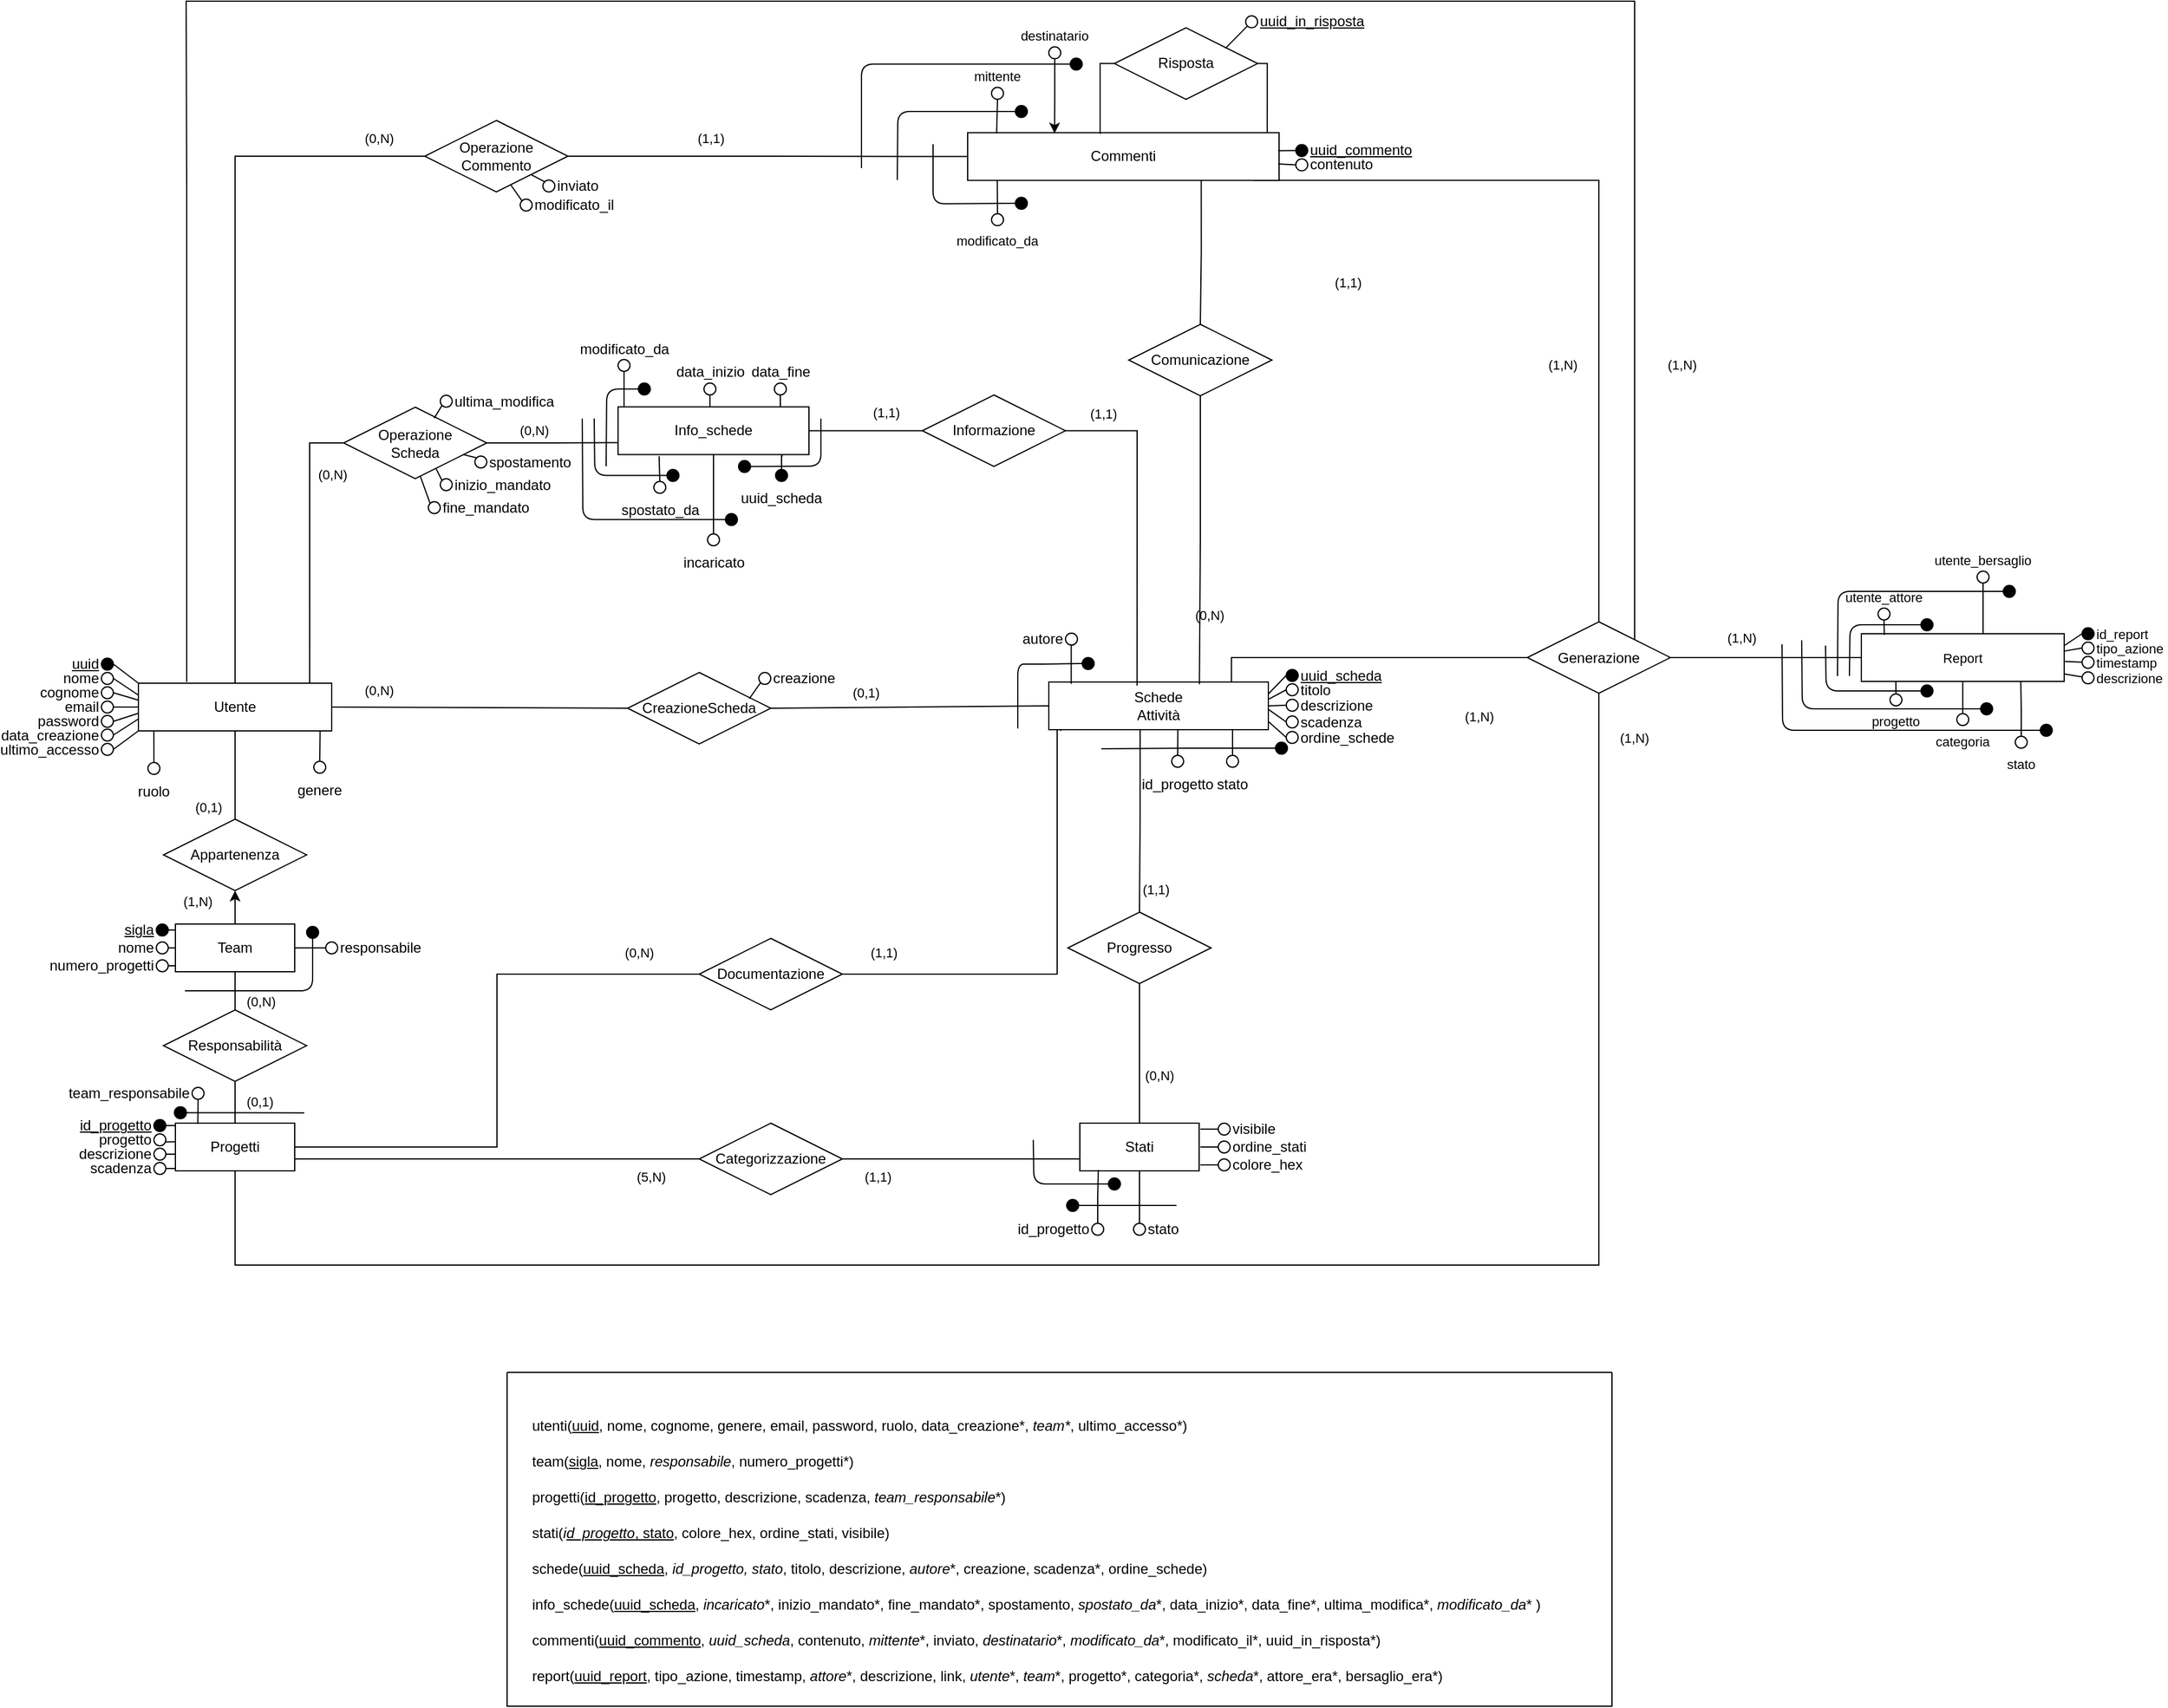 <mxfile version="24.6.4" type="github">
  <diagram name="Pagina-1" id="B8aEJMv9Pn-VPZOqLJiY">
    <mxGraphModel dx="1132" dy="3010" grid="1" gridSize="10" guides="1" tooltips="1" connect="1" arrows="1" fold="1" page="1" pageScale="1" pageWidth="827" pageHeight="1169" math="0" shadow="0">
      <root>
        <mxCell id="0" />
        <mxCell id="1" parent="0" />
        <mxCell id="-OwCE8M7icj2krIlMeeb-2" style="edgeStyle=orthogonalEdgeStyle;rounded=0;orthogonalLoop=1;jettySize=auto;html=1;exitX=0.25;exitY=0;exitDx=0;exitDy=0;entryX=1;entryY=0;entryDx=0;entryDy=0;endArrow=none;endFill=0;" edge="1" parent="1" target="-OwCE8M7icj2krIlMeeb-80">
          <mxGeometry relative="1" as="geometry">
            <Array as="points">
              <mxPoint x="532" y="-1771" />
              <mxPoint x="531" y="-1930" />
              <mxPoint x="1745" y="-1930" />
            </Array>
            <mxPoint x="531.5" y="-1359" as="sourcePoint" />
            <mxPoint x="2001" y="-1341.5" as="targetPoint" />
          </mxGeometry>
        </mxCell>
        <mxCell id="-OwCE8M7icj2krIlMeeb-3" style="edgeStyle=orthogonalEdgeStyle;rounded=0;orthogonalLoop=1;jettySize=auto;html=1;exitX=0;exitY=0.5;exitDx=0;exitDy=0;entryX=1;entryY=0.5;entryDx=0;entryDy=0;endArrow=none;endFill=0;" edge="1" parent="1" source="-OwCE8M7icj2krIlMeeb-6" target="-OwCE8M7icj2krIlMeeb-9">
          <mxGeometry relative="1" as="geometry" />
        </mxCell>
        <mxCell id="-OwCE8M7icj2krIlMeeb-4" style="rounded=0;orthogonalLoop=1;jettySize=auto;html=1;exitX=0;exitY=0.25;exitDx=0;exitDy=0;entryX=1;entryY=0.5;entryDx=0;entryDy=0;endArrow=none;endFill=0;" edge="1" parent="1" source="-OwCE8M7icj2krIlMeeb-6" target="-OwCE8M7icj2krIlMeeb-12">
          <mxGeometry relative="1" as="geometry" />
        </mxCell>
        <mxCell id="-OwCE8M7icj2krIlMeeb-5" style="rounded=0;orthogonalLoop=1;jettySize=auto;html=1;exitX=0;exitY=1;exitDx=0;exitDy=0;entryX=1;entryY=0.5;entryDx=0;entryDy=0;endArrow=none;endFill=0;" edge="1" parent="1" source="-OwCE8M7icj2krIlMeeb-6" target="-OwCE8M7icj2krIlMeeb-136">
          <mxGeometry relative="1" as="geometry" />
        </mxCell>
        <mxCell id="-OwCE8M7icj2krIlMeeb-218" style="edgeStyle=orthogonalEdgeStyle;rounded=0;orthogonalLoop=1;jettySize=auto;html=1;exitX=0.94;exitY=1;exitDx=0;exitDy=0;entryX=0.5;entryY=0;entryDx=0;entryDy=0;endArrow=none;endFill=0;exitPerimeter=0;" edge="1" parent="1" source="-OwCE8M7icj2krIlMeeb-6" target="-OwCE8M7icj2krIlMeeb-217">
          <mxGeometry relative="1" as="geometry" />
        </mxCell>
        <mxCell id="-OwCE8M7icj2krIlMeeb-6" value="Utente" style="whiteSpace=wrap;html=1;align=center;" vertex="1" parent="1">
          <mxGeometry x="491" y="-1358" width="162" height="40" as="geometry" />
        </mxCell>
        <mxCell id="-OwCE8M7icj2krIlMeeb-7" style="rounded=0;orthogonalLoop=1;jettySize=auto;html=1;exitX=1;exitY=0.5;exitDx=0;exitDy=0;entryX=-0.003;entryY=0.634;entryDx=0;entryDy=0;endArrow=none;endFill=0;entryPerimeter=0;" edge="1" parent="1" source="-OwCE8M7icj2krIlMeeb-8" target="-OwCE8M7icj2krIlMeeb-6">
          <mxGeometry relative="1" as="geometry" />
        </mxCell>
        <mxCell id="-OwCE8M7icj2krIlMeeb-8" value="password" style="ellipse;whiteSpace=wrap;html=1;align=right;labelPosition=left;verticalLabelPosition=middle;verticalAlign=middle;fillColor=#FFFFFF;strokeColor=default;fillStyle=auto;gradientColor=none;" vertex="1" parent="1">
          <mxGeometry x="460" y="-1331" width="10" height="10" as="geometry" />
        </mxCell>
        <mxCell id="-OwCE8M7icj2krIlMeeb-9" value="email" style="ellipse;whiteSpace=wrap;html=1;align=right;labelPosition=left;verticalLabelPosition=middle;verticalAlign=middle;fillColor=#FFFFFF;strokeColor=default;fillStyle=auto;gradientColor=none;" vertex="1" parent="1">
          <mxGeometry x="460" y="-1343" width="10" height="10" as="geometry" />
        </mxCell>
        <mxCell id="-OwCE8M7icj2krIlMeeb-10" style="rounded=0;orthogonalLoop=1;jettySize=auto;html=1;exitX=1;exitY=0.5;exitDx=0;exitDy=0;entryX=0.001;entryY=0.356;entryDx=0;entryDy=0;endArrow=none;endFill=0;entryPerimeter=0;" edge="1" parent="1" source="-OwCE8M7icj2krIlMeeb-11" target="-OwCE8M7icj2krIlMeeb-6">
          <mxGeometry relative="1" as="geometry" />
        </mxCell>
        <mxCell id="-OwCE8M7icj2krIlMeeb-11" value="cognome" style="ellipse;whiteSpace=wrap;html=1;align=right;labelPosition=left;verticalLabelPosition=middle;verticalAlign=middle;fillColor=#FFFFFF;strokeColor=default;fillStyle=auto;gradientColor=none;" vertex="1" parent="1">
          <mxGeometry x="460" y="-1355" width="10" height="10" as="geometry" />
        </mxCell>
        <mxCell id="-OwCE8M7icj2krIlMeeb-12" value="nome" style="ellipse;whiteSpace=wrap;html=1;align=right;labelPosition=left;verticalLabelPosition=middle;verticalAlign=middle;fillColor=#FFFFFF;strokeColor=default;fillStyle=auto;gradientColor=none;" vertex="1" parent="1">
          <mxGeometry x="460" y="-1367" width="10" height="10" as="geometry" />
        </mxCell>
        <mxCell id="-OwCE8M7icj2krIlMeeb-13" value="uuid" style="ellipse;whiteSpace=wrap;html=1;align=right;fontStyle=4;labelBackgroundColor=none;labelPosition=left;verticalLabelPosition=middle;verticalAlign=middle;fillColor=#000000;" vertex="1" parent="1">
          <mxGeometry x="460" y="-1379" width="10" height="10" as="geometry" />
        </mxCell>
        <mxCell id="-OwCE8M7icj2krIlMeeb-14" style="edgeStyle=orthogonalEdgeStyle;rounded=0;orthogonalLoop=1;jettySize=auto;html=1;exitX=1;exitY=0.75;exitDx=0;exitDy=0;entryX=0;entryY=0.5;entryDx=0;entryDy=0;endArrow=none;endFill=0;" edge="1" parent="1" source="-OwCE8M7icj2krIlMeeb-16" target="-OwCE8M7icj2krIlMeeb-117">
          <mxGeometry relative="1" as="geometry" />
        </mxCell>
        <mxCell id="-OwCE8M7icj2krIlMeeb-15" style="edgeStyle=orthogonalEdgeStyle;rounded=0;orthogonalLoop=1;jettySize=auto;html=1;exitX=0.5;exitY=1;exitDx=0;exitDy=0;entryX=0.5;entryY=1;entryDx=0;entryDy=0;endArrow=none;endFill=0;" edge="1" parent="1" source="-OwCE8M7icj2krIlMeeb-16" target="-OwCE8M7icj2krIlMeeb-80">
          <mxGeometry relative="1" as="geometry">
            <Array as="points">
              <mxPoint x="572" y="-870" />
              <mxPoint x="1715" y="-870" />
            </Array>
          </mxGeometry>
        </mxCell>
        <mxCell id="-OwCE8M7icj2krIlMeeb-16" value="Progetti" style="whiteSpace=wrap;html=1;align=center;" vertex="1" parent="1">
          <mxGeometry x="522" y="-989" width="100" height="40" as="geometry" />
        </mxCell>
        <mxCell id="-OwCE8M7icj2krIlMeeb-17" value="progetto" style="ellipse;whiteSpace=wrap;html=1;align=right;labelPosition=left;verticalLabelPosition=middle;verticalAlign=middle;fillColor=#FFFFFF;strokeColor=default;fillStyle=auto;gradientColor=none;" vertex="1" parent="1">
          <mxGeometry x="504" y="-980" width="10" height="10" as="geometry" />
        </mxCell>
        <mxCell id="-OwCE8M7icj2krIlMeeb-18" style="edgeStyle=orthogonalEdgeStyle;rounded=0;orthogonalLoop=1;jettySize=auto;html=1;exitX=1;exitY=0.5;exitDx=0;exitDy=0;entryX=0;entryY=0.75;entryDx=0;entryDy=0;endArrow=none;endFill=0;" edge="1" parent="1" source="-OwCE8M7icj2krIlMeeb-19" target="-OwCE8M7icj2krIlMeeb-16">
          <mxGeometry relative="1" as="geometry" />
        </mxCell>
        <mxCell id="-OwCE8M7icj2krIlMeeb-19" value="scadenza" style="ellipse;whiteSpace=wrap;html=1;align=right;labelPosition=left;verticalLabelPosition=middle;verticalAlign=middle;fillColor=#FFFFFF;strokeColor=default;fillStyle=auto;gradientColor=none;" vertex="1" parent="1">
          <mxGeometry x="504" y="-956" width="10" height="10" as="geometry" />
        </mxCell>
        <mxCell id="-OwCE8M7icj2krIlMeeb-20" value="descrizione" style="ellipse;whiteSpace=wrap;html=1;align=right;labelPosition=left;verticalLabelPosition=middle;verticalAlign=middle;fillColor=#FFFFFF;strokeColor=default;fillStyle=auto;gradientColor=none;" vertex="1" parent="1">
          <mxGeometry x="504" y="-968" width="10" height="10" as="geometry" />
        </mxCell>
        <mxCell id="-OwCE8M7icj2krIlMeeb-21" value="id_progetto" style="ellipse;whiteSpace=wrap;html=1;align=right;fontStyle=4;labelBackgroundColor=none;labelPosition=left;verticalLabelPosition=middle;verticalAlign=middle;fillColor=#000000;" vertex="1" parent="1">
          <mxGeometry x="504" y="-992" width="10" height="10" as="geometry" />
        </mxCell>
        <mxCell id="-OwCE8M7icj2krIlMeeb-22" value="" style="endArrow=none;html=1;rounded=0;entryX=0;entryY=0.25;entryDx=0;entryDy=0;exitX=1;exitY=0.5;exitDx=0;exitDy=0;edgeStyle=orthogonalEdgeStyle;" edge="1" parent="1" source="-OwCE8M7icj2krIlMeeb-21" target="-OwCE8M7icj2krIlMeeb-16">
          <mxGeometry width="50" height="50" relative="1" as="geometry">
            <mxPoint x="512" y="-1001" as="sourcePoint" />
            <mxPoint x="552" y="-1041" as="targetPoint" />
          </mxGeometry>
        </mxCell>
        <mxCell id="-OwCE8M7icj2krIlMeeb-23" value="" style="endArrow=none;html=1;rounded=0;entryX=1;entryY=0.5;entryDx=0;entryDy=0;exitX=-0.004;exitY=0.392;exitDx=0;exitDy=0;exitPerimeter=0;edgeStyle=orthogonalEdgeStyle;" edge="1" parent="1" source="-OwCE8M7icj2krIlMeeb-16" target="-OwCE8M7icj2krIlMeeb-17">
          <mxGeometry width="50" height="50" relative="1" as="geometry">
            <mxPoint x="492" y="-941" as="sourcePoint" />
            <mxPoint x="542" y="-991" as="targetPoint" />
          </mxGeometry>
        </mxCell>
        <mxCell id="-OwCE8M7icj2krIlMeeb-24" style="edgeStyle=orthogonalEdgeStyle;rounded=0;orthogonalLoop=1;jettySize=auto;html=1;exitX=0.416;exitY=1;exitDx=0;exitDy=0;endArrow=none;endFill=0;exitPerimeter=0;" edge="1" parent="1" source="-OwCE8M7icj2krIlMeeb-26" target="-OwCE8M7icj2krIlMeeb-119">
          <mxGeometry relative="1" as="geometry" />
        </mxCell>
        <mxCell id="-OwCE8M7icj2krIlMeeb-25" style="edgeStyle=orthogonalEdgeStyle;rounded=0;orthogonalLoop=1;jettySize=auto;html=1;exitX=0.054;exitY=1.025;exitDx=0;exitDy=0;entryX=1;entryY=0.5;entryDx=0;entryDy=0;endArrow=none;endFill=0;exitPerimeter=0;" edge="1" parent="1" source="-OwCE8M7icj2krIlMeeb-26" target="-OwCE8M7icj2krIlMeeb-43">
          <mxGeometry relative="1" as="geometry">
            <Array as="points">
              <mxPoint x="1264" y="-1319" />
              <mxPoint x="1261" y="-1319" />
              <mxPoint x="1261" y="-1114" />
            </Array>
          </mxGeometry>
        </mxCell>
        <mxCell id="-OwCE8M7icj2krIlMeeb-261" style="rounded=0;orthogonalLoop=1;jettySize=auto;html=1;exitX=1;exitY=0.25;exitDx=0;exitDy=0;entryX=0;entryY=0.5;entryDx=0;entryDy=0;endArrow=none;endFill=0;" edge="1" parent="1" source="-OwCE8M7icj2krIlMeeb-26" target="-OwCE8M7icj2krIlMeeb-29">
          <mxGeometry relative="1" as="geometry" />
        </mxCell>
        <mxCell id="-OwCE8M7icj2krIlMeeb-26" value="Schede&lt;br&gt;Attività" style="whiteSpace=wrap;html=1;align=center;flipH=0;flipV=0;" vertex="1" parent="1">
          <mxGeometry x="1254" y="-1359" width="184" height="40" as="geometry" />
        </mxCell>
        <mxCell id="-OwCE8M7icj2krIlMeeb-262" style="rounded=0;orthogonalLoop=1;jettySize=auto;html=1;exitX=0;exitY=0.5;exitDx=0;exitDy=0;entryX=1.003;entryY=0.357;entryDx=0;entryDy=0;endArrow=none;endFill=0;entryPerimeter=0;" edge="1" parent="1" source="-OwCE8M7icj2krIlMeeb-27" target="-OwCE8M7icj2krIlMeeb-26">
          <mxGeometry relative="1" as="geometry" />
        </mxCell>
        <mxCell id="-OwCE8M7icj2krIlMeeb-27" value="titolo" style="ellipse;whiteSpace=wrap;html=1;align=left;labelPosition=right;verticalLabelPosition=middle;verticalAlign=middle;fillColor=#FFFFFF;strokeColor=default;fillStyle=auto;gradientColor=none;" vertex="1" parent="1">
          <mxGeometry x="1453" y="-1357.5" width="10" height="10" as="geometry" />
        </mxCell>
        <mxCell id="-OwCE8M7icj2krIlMeeb-263" style="rounded=0;orthogonalLoop=1;jettySize=auto;html=1;exitX=0;exitY=0.5;exitDx=0;exitDy=0;entryX=1;entryY=0.5;entryDx=0;entryDy=0;endArrow=none;endFill=0;" edge="1" parent="1" source="-OwCE8M7icj2krIlMeeb-28" target="-OwCE8M7icj2krIlMeeb-26">
          <mxGeometry relative="1" as="geometry" />
        </mxCell>
        <mxCell id="-OwCE8M7icj2krIlMeeb-28" value="descrizione" style="ellipse;whiteSpace=wrap;html=1;align=left;labelPosition=right;verticalLabelPosition=middle;verticalAlign=middle;fillColor=#FFFFFF;strokeColor=default;fillStyle=auto;gradientColor=none;" vertex="1" parent="1">
          <mxGeometry x="1453" y="-1344.5" width="10" height="10" as="geometry" />
        </mxCell>
        <mxCell id="-OwCE8M7icj2krIlMeeb-29" value="uuid_scheda" style="ellipse;whiteSpace=wrap;html=1;align=left;fontStyle=4;labelBackgroundColor=none;labelPosition=right;verticalLabelPosition=middle;verticalAlign=middle;fillColor=#000000;" vertex="1" parent="1">
          <mxGeometry x="1453" y="-1369.5" width="10" height="10" as="geometry" />
        </mxCell>
        <mxCell id="-OwCE8M7icj2krIlMeeb-222" style="edgeStyle=orthogonalEdgeStyle;rounded=0;orthogonalLoop=1;jettySize=auto;html=1;exitX=0.5;exitY=0;exitDx=0;exitDy=0;entryX=0.5;entryY=1;entryDx=0;entryDy=0;" edge="1" parent="1" source="-OwCE8M7icj2krIlMeeb-33" target="-OwCE8M7icj2krIlMeeb-41">
          <mxGeometry relative="1" as="geometry" />
        </mxCell>
        <mxCell id="-OwCE8M7icj2krIlMeeb-293" style="edgeStyle=orthogonalEdgeStyle;rounded=0;orthogonalLoop=1;jettySize=auto;html=1;exitX=1;exitY=0.5;exitDx=0;exitDy=0;endArrow=none;endFill=0;" edge="1" parent="1" source="-OwCE8M7icj2krIlMeeb-33" target="-OwCE8M7icj2krIlMeeb-292">
          <mxGeometry relative="1" as="geometry" />
        </mxCell>
        <mxCell id="-OwCE8M7icj2krIlMeeb-33" value="Team" style="whiteSpace=wrap;html=1;align=center;" vertex="1" parent="1">
          <mxGeometry x="522" y="-1156" width="100" height="40" as="geometry" />
        </mxCell>
        <mxCell id="-OwCE8M7icj2krIlMeeb-34" style="rounded=0;orthogonalLoop=1;jettySize=auto;html=1;exitX=1;exitY=0.5;exitDx=0;exitDy=0;entryX=0;entryY=0.75;entryDx=0;entryDy=0;endArrow=none;endFill=0;edgeStyle=orthogonalEdgeStyle;" edge="1" parent="1" source="-OwCE8M7icj2krIlMeeb-35" target="-OwCE8M7icj2krIlMeeb-33">
          <mxGeometry relative="1" as="geometry" />
        </mxCell>
        <mxCell id="-OwCE8M7icj2krIlMeeb-35" value="numero_progetti" style="ellipse;whiteSpace=wrap;html=1;align=right;labelPosition=left;verticalLabelPosition=middle;verticalAlign=middle;fillColor=#FFFFFF;strokeColor=default;fillStyle=auto;gradientColor=none;" vertex="1" parent="1">
          <mxGeometry x="506" y="-1126" width="10" height="10" as="geometry" />
        </mxCell>
        <mxCell id="-OwCE8M7icj2krIlMeeb-36" style="rounded=0;orthogonalLoop=1;jettySize=auto;html=1;exitX=1;exitY=0.5;exitDx=0;exitDy=0;entryX=0;entryY=0.25;entryDx=0;entryDy=0;endArrow=none;endFill=0;edgeStyle=orthogonalEdgeStyle;" edge="1" parent="1" source="-OwCE8M7icj2krIlMeeb-37" target="-OwCE8M7icj2krIlMeeb-33">
          <mxGeometry relative="1" as="geometry" />
        </mxCell>
        <mxCell id="-OwCE8M7icj2krIlMeeb-37" value="sigla" style="ellipse;whiteSpace=wrap;html=1;align=right;fontStyle=4;labelBackgroundColor=none;labelPosition=left;verticalLabelPosition=middle;verticalAlign=middle;fillColor=#000000;" vertex="1" parent="1">
          <mxGeometry x="506" y="-1156" width="10" height="10" as="geometry" />
        </mxCell>
        <mxCell id="-OwCE8M7icj2krIlMeeb-38" style="edgeStyle=orthogonalEdgeStyle;rounded=0;orthogonalLoop=1;jettySize=auto;html=1;exitX=0.75;exitY=1;exitDx=0;exitDy=0;endArrow=none;endFill=0;" edge="1" parent="1" source="-OwCE8M7icj2krIlMeeb-40" target="-OwCE8M7icj2krIlMeeb-120">
          <mxGeometry relative="1" as="geometry" />
        </mxCell>
        <mxCell id="-OwCE8M7icj2krIlMeeb-39" style="edgeStyle=orthogonalEdgeStyle;rounded=0;orthogonalLoop=1;jettySize=auto;html=1;exitX=0.918;exitY=1;exitDx=0;exitDy=0;entryX=0.5;entryY=0;entryDx=0;entryDy=0;endArrow=none;endFill=0;exitPerimeter=0;" edge="1" parent="1" source="-OwCE8M7icj2krIlMeeb-40" target="-OwCE8M7icj2krIlMeeb-80">
          <mxGeometry relative="1" as="geometry">
            <Array as="points">
              <mxPoint x="1715" y="-1780" />
            </Array>
          </mxGeometry>
        </mxCell>
        <mxCell id="-OwCE8M7icj2krIlMeeb-40" value="Commenti" style="whiteSpace=wrap;html=1;align=center;" vertex="1" parent="1">
          <mxGeometry x="1186" y="-1819.71" width="261" height="40" as="geometry" />
        </mxCell>
        <mxCell id="-OwCE8M7icj2krIlMeeb-221" style="edgeStyle=orthogonalEdgeStyle;rounded=0;orthogonalLoop=1;jettySize=auto;html=1;exitX=0.5;exitY=0;exitDx=0;exitDy=0;entryX=0.5;entryY=1;entryDx=0;entryDy=0;endArrow=none;endFill=0;" edge="1" parent="1" source="-OwCE8M7icj2krIlMeeb-41" target="-OwCE8M7icj2krIlMeeb-6">
          <mxGeometry relative="1" as="geometry" />
        </mxCell>
        <mxCell id="-OwCE8M7icj2krIlMeeb-41" value="Appartenenza" style="shape=rhombus;perimeter=rhombusPerimeter;whiteSpace=wrap;html=1;align=center;" vertex="1" parent="1">
          <mxGeometry x="512" y="-1244" width="120" height="60" as="geometry" />
        </mxCell>
        <mxCell id="-OwCE8M7icj2krIlMeeb-42" style="edgeStyle=orthogonalEdgeStyle;rounded=0;orthogonalLoop=1;jettySize=auto;html=1;exitX=0;exitY=0.5;exitDx=0;exitDy=0;entryX=1;entryY=0.5;entryDx=0;entryDy=0;endArrow=none;endFill=0;" edge="1" parent="1" source="-OwCE8M7icj2krIlMeeb-43" target="-OwCE8M7icj2krIlMeeb-16">
          <mxGeometry relative="1" as="geometry" />
        </mxCell>
        <mxCell id="-OwCE8M7icj2krIlMeeb-43" value="Documentazione" style="shape=rhombus;perimeter=rhombusPerimeter;whiteSpace=wrap;html=1;align=center;" vertex="1" parent="1">
          <mxGeometry x="961" y="-1144" width="120" height="60" as="geometry" />
        </mxCell>
        <mxCell id="-OwCE8M7icj2krIlMeeb-44" value="Responsabilità" style="shape=rhombus;perimeter=rhombusPerimeter;whiteSpace=wrap;html=1;align=center;" vertex="1" parent="1">
          <mxGeometry x="512" y="-1084" width="120" height="60" as="geometry" />
        </mxCell>
        <mxCell id="-OwCE8M7icj2krIlMeeb-45" value="" style="endArrow=none;html=1;rounded=0;entryX=0.5;entryY=1;entryDx=0;entryDy=0;exitX=0.5;exitY=0;exitDx=0;exitDy=0;" edge="1" parent="1" source="-OwCE8M7icj2krIlMeeb-44" target="-OwCE8M7icj2krIlMeeb-33">
          <mxGeometry width="50" height="50" relative="1" as="geometry">
            <mxPoint x="629" y="-902" as="sourcePoint" />
            <mxPoint x="679" y="-952" as="targetPoint" />
          </mxGeometry>
        </mxCell>
        <mxCell id="-OwCE8M7icj2krIlMeeb-46" value="" style="endArrow=none;html=1;rounded=0;entryX=0.5;entryY=1;entryDx=0;entryDy=0;exitX=0.5;exitY=0;exitDx=0;exitDy=0;" edge="1" parent="1" source="-OwCE8M7icj2krIlMeeb-16" target="-OwCE8M7icj2krIlMeeb-44">
          <mxGeometry width="50" height="50" relative="1" as="geometry">
            <mxPoint x="582" y="-1074" as="sourcePoint" />
            <mxPoint x="582" y="-1115" as="targetPoint" />
          </mxGeometry>
        </mxCell>
        <mxCell id="-OwCE8M7icj2krIlMeeb-52" value="CreazioneScheda" style="shape=rhombus;perimeter=rhombusPerimeter;whiteSpace=wrap;html=1;align=center;" vertex="1" parent="1">
          <mxGeometry x="901" y="-1367" width="120" height="60" as="geometry" />
        </mxCell>
        <mxCell id="-OwCE8M7icj2krIlMeeb-53" value="" style="endArrow=none;html=1;rounded=0;entryX=0;entryY=0.5;entryDx=0;entryDy=0;exitX=1;exitY=0.5;exitDx=0;exitDy=0;" edge="1" parent="1" source="-OwCE8M7icj2krIlMeeb-6" target="-OwCE8M7icj2krIlMeeb-52">
          <mxGeometry width="50" height="50" relative="1" as="geometry">
            <mxPoint x="653" y="-1335" as="sourcePoint" />
            <mxPoint x="738" y="-1382" as="targetPoint" />
          </mxGeometry>
        </mxCell>
        <mxCell id="-OwCE8M7icj2krIlMeeb-54" value="" style="endArrow=none;html=1;rounded=0;entryX=0;entryY=0.5;entryDx=0;entryDy=0;exitX=1;exitY=0.5;exitDx=0;exitDy=0;" edge="1" parent="1" source="-OwCE8M7icj2krIlMeeb-52" target="-OwCE8M7icj2krIlMeeb-26">
          <mxGeometry width="50" height="50" relative="1" as="geometry">
            <mxPoint x="812" y="-1234" as="sourcePoint" />
            <mxPoint x="897" y="-1281" as="targetPoint" />
          </mxGeometry>
        </mxCell>
        <mxCell id="-OwCE8M7icj2krIlMeeb-55" style="edgeStyle=elbowEdgeStyle;shape=connector;rounded=0;orthogonalLoop=1;jettySize=auto;html=1;exitX=1;exitY=0.5;exitDx=0;exitDy=0;labelBackgroundColor=default;strokeColor=default;align=center;verticalAlign=middle;fontFamily=Helvetica;fontSize=11;fontColor=default;endArrow=none;sourcePerimeterSpacing=0;targetPerimeterSpacing=0;entryX=0;entryY=0.5;entryDx=0;entryDy=0;" edge="1" parent="1" source="-OwCE8M7icj2krIlMeeb-57" target="-OwCE8M7icj2krIlMeeb-40">
          <mxGeometry relative="1" as="geometry">
            <mxPoint x="1171" y="-1777" as="targetPoint" />
          </mxGeometry>
        </mxCell>
        <mxCell id="-OwCE8M7icj2krIlMeeb-56" style="edgeStyle=orthogonalEdgeStyle;rounded=0;orthogonalLoop=1;jettySize=auto;html=1;exitX=0;exitY=0.5;exitDx=0;exitDy=0;endArrow=none;endFill=0;" edge="1" parent="1" source="-OwCE8M7icj2krIlMeeb-57" target="-OwCE8M7icj2krIlMeeb-6">
          <mxGeometry relative="1" as="geometry" />
        </mxCell>
        <mxCell id="-OwCE8M7icj2krIlMeeb-57" value="Operazione&lt;br&gt;Commento" style="shape=rhombus;perimeter=rhombusPerimeter;whiteSpace=wrap;html=1;align=center;" vertex="1" parent="1">
          <mxGeometry x="731" y="-1830" width="120" height="60" as="geometry" />
        </mxCell>
        <mxCell id="-OwCE8M7icj2krIlMeeb-58" style="rounded=0;orthogonalLoop=1;jettySize=auto;html=1;exitX=0;exitY=0.5;exitDx=0;exitDy=0;entryX=0.997;entryY=0.656;entryDx=0;entryDy=0;endArrow=none;endFill=0;entryPerimeter=0;" edge="1" parent="1" source="-OwCE8M7icj2krIlMeeb-59" target="-OwCE8M7icj2krIlMeeb-40">
          <mxGeometry relative="1" as="geometry" />
        </mxCell>
        <mxCell id="-OwCE8M7icj2krIlMeeb-59" value="contenuto" style="ellipse;whiteSpace=wrap;html=1;align=left;labelPosition=right;verticalLabelPosition=middle;verticalAlign=middle;fillColor=#FFFFFF;strokeColor=default;fillStyle=auto;gradientColor=none;" vertex="1" parent="1">
          <mxGeometry x="1461" y="-1797.71" width="10" height="10" as="geometry" />
        </mxCell>
        <mxCell id="-OwCE8M7icj2krIlMeeb-60" value="uuid_commento" style="ellipse;whiteSpace=wrap;html=1;align=left;fontStyle=4;labelBackgroundColor=none;labelPosition=right;verticalLabelPosition=middle;verticalAlign=middle;fillColor=#000000;" vertex="1" parent="1">
          <mxGeometry x="1461" y="-1809.71" width="10" height="10" as="geometry" />
        </mxCell>
        <mxCell id="-OwCE8M7icj2krIlMeeb-61" value="" style="endArrow=none;html=1;rounded=0;exitX=0;exitY=0.5;exitDx=0;exitDy=0;entryX=0.997;entryY=0.377;entryDx=0;entryDy=0;entryPerimeter=0;" edge="1" parent="1" source="-OwCE8M7icj2krIlMeeb-60" target="-OwCE8M7icj2krIlMeeb-40">
          <mxGeometry width="50" height="50" relative="1" as="geometry">
            <mxPoint x="1182.0" y="-1827.71" as="sourcePoint" />
            <mxPoint x="1288" y="-1812.71" as="targetPoint" />
          </mxGeometry>
        </mxCell>
        <mxCell id="-OwCE8M7icj2krIlMeeb-69" style="edgeStyle=none;shape=connector;curved=0;rounded=0;orthogonalLoop=1;jettySize=auto;html=1;exitX=1;exitY=0.25;exitDx=0;exitDy=0;entryX=0;entryY=0.5;entryDx=0;entryDy=0;labelBackgroundColor=default;strokeColor=default;align=center;verticalAlign=middle;fontFamily=Helvetica;fontSize=11;fontColor=default;endArrow=none;sourcePerimeterSpacing=0;targetPerimeterSpacing=0;" edge="1" parent="1" source="-OwCE8M7icj2krIlMeeb-71" target="-OwCE8M7icj2krIlMeeb-72">
          <mxGeometry relative="1" as="geometry" />
        </mxCell>
        <mxCell id="-OwCE8M7icj2krIlMeeb-70" style="edgeStyle=orthogonalEdgeStyle;rounded=0;orthogonalLoop=1;jettySize=auto;html=1;exitX=0;exitY=0.5;exitDx=0;exitDy=0;entryX=1;entryY=0.5;entryDx=0;entryDy=0;endArrow=none;endFill=0;" edge="1" parent="1" source="-OwCE8M7icj2krIlMeeb-71" target="-OwCE8M7icj2krIlMeeb-80">
          <mxGeometry relative="1" as="geometry" />
        </mxCell>
        <mxCell id="-OwCE8M7icj2krIlMeeb-71" value="Report" style="whiteSpace=wrap;html=1;align=center;fontFamily=Helvetica;fontSize=11;fontColor=default;" vertex="1" parent="1">
          <mxGeometry x="1935" y="-1399.5" width="170" height="40" as="geometry" />
        </mxCell>
        <mxCell id="-OwCE8M7icj2krIlMeeb-72" value="id_report" style="ellipse;whiteSpace=wrap;html=1;align=left;labelPosition=right;verticalLabelPosition=middle;verticalAlign=middle;fillColor=#000000;strokeColor=default;fillStyle=auto;gradientColor=none;fontFamily=Helvetica;fontSize=11;fontColor=default;" vertex="1" parent="1">
          <mxGeometry x="2120" y="-1404.5" width="10" height="10" as="geometry" />
        </mxCell>
        <mxCell id="-OwCE8M7icj2krIlMeeb-73" value="tipo_azione&amp;nbsp;" style="ellipse;html=1;align=left;labelPosition=right;verticalLabelPosition=middle;verticalAlign=middle;fillColor=#FFFFFF;strokeColor=default;fillStyle=auto;gradientColor=none;fontFamily=Helvetica;fontSize=11;fontColor=default;" vertex="1" parent="1">
          <mxGeometry x="2120" y="-1392.5" width="10" height="10" as="geometry" />
        </mxCell>
        <mxCell id="-OwCE8M7icj2krIlMeeb-74" value="" style="edgeStyle=none;shape=connector;curved=0;rounded=0;orthogonalLoop=1;jettySize=auto;html=1;labelBackgroundColor=default;strokeColor=default;align=center;verticalAlign=middle;fontFamily=Helvetica;fontSize=11;fontColor=default;endArrow=none;sourcePerimeterSpacing=0;targetPerimeterSpacing=0;" edge="1" parent="1" source="-OwCE8M7icj2krIlMeeb-75" target="-OwCE8M7icj2krIlMeeb-71">
          <mxGeometry relative="1" as="geometry" />
        </mxCell>
        <mxCell id="-OwCE8M7icj2krIlMeeb-75" value="timestamp" style="ellipse;whiteSpace=wrap;html=1;align=left;labelPosition=right;verticalLabelPosition=middle;verticalAlign=middle;fillColor=#FFFFFF;strokeColor=default;fillStyle=auto;gradientColor=none;fontFamily=Helvetica;fontSize=11;fontColor=default;" vertex="1" parent="1">
          <mxGeometry x="2120" y="-1380.5" width="10" height="10" as="geometry" />
        </mxCell>
        <mxCell id="-OwCE8M7icj2krIlMeeb-76" value="" style="edgeStyle=none;shape=connector;curved=0;rounded=0;orthogonalLoop=1;jettySize=auto;html=1;labelBackgroundColor=default;strokeColor=default;align=center;verticalAlign=middle;fontFamily=Helvetica;fontSize=11;fontColor=default;endArrow=none;sourcePerimeterSpacing=0;targetPerimeterSpacing=0;" edge="1" parent="1" source="-OwCE8M7icj2krIlMeeb-77" target="-OwCE8M7icj2krIlMeeb-71">
          <mxGeometry relative="1" as="geometry" />
        </mxCell>
        <mxCell id="-OwCE8M7icj2krIlMeeb-77" value="descrizione" style="ellipse;whiteSpace=wrap;html=1;align=left;labelPosition=right;verticalLabelPosition=middle;verticalAlign=middle;fillColor=#FFFFFF;strokeColor=default;fillStyle=auto;gradientColor=none;fontFamily=Helvetica;fontSize=11;fontColor=default;" vertex="1" parent="1">
          <mxGeometry x="2120" y="-1367.5" width="10" height="10" as="geometry" />
        </mxCell>
        <mxCell id="-OwCE8M7icj2krIlMeeb-78" style="edgeStyle=orthogonalEdgeStyle;rounded=0;orthogonalLoop=1;jettySize=auto;html=1;exitX=0.5;exitY=0;exitDx=0;exitDy=0;entryX=0.17;entryY=0.99;entryDx=0;entryDy=0;endArrow=none;endFill=0;entryPerimeter=0;" edge="1" parent="1" source="-OwCE8M7icj2krIlMeeb-79" target="-OwCE8M7icj2krIlMeeb-71">
          <mxGeometry relative="1" as="geometry" />
        </mxCell>
        <mxCell id="-OwCE8M7icj2krIlMeeb-79" value="progetto" style="ellipse;whiteSpace=wrap;html=1;align=center;labelPosition=center;verticalLabelPosition=bottom;verticalAlign=top;fillStyle=auto;fontFamily=Helvetica;fontSize=11;" vertex="1" parent="1">
          <mxGeometry x="1959" y="-1349" width="10" height="10" as="geometry" />
        </mxCell>
        <mxCell id="-OwCE8M7icj2krIlMeeb-80" value="Generazione" style="shape=rhombus;perimeter=rhombusPerimeter;whiteSpace=wrap;html=1;align=center;" vertex="1" parent="1">
          <mxGeometry x="1655" y="-1409.5" width="120" height="60" as="geometry" />
        </mxCell>
        <mxCell id="-OwCE8M7icj2krIlMeeb-81" style="edgeStyle=none;shape=connector;curved=0;rounded=0;orthogonalLoop=1;jettySize=auto;html=1;exitX=0;exitY=0.5;exitDx=0;exitDy=0;entryX=1.001;entryY=0.364;entryDx=0;entryDy=0;entryPerimeter=0;labelBackgroundColor=default;strokeColor=default;align=center;verticalAlign=middle;fontFamily=Helvetica;fontSize=11;fontColor=default;endArrow=none;sourcePerimeterSpacing=0;targetPerimeterSpacing=0;" edge="1" parent="1" source="-OwCE8M7icj2krIlMeeb-73" target="-OwCE8M7icj2krIlMeeb-71">
          <mxGeometry relative="1" as="geometry" />
        </mxCell>
        <mxCell id="-OwCE8M7icj2krIlMeeb-82" style="edgeStyle=orthogonalEdgeStyle;shape=connector;rounded=1;orthogonalLoop=1;jettySize=auto;html=1;exitX=0;exitY=0.5;exitDx=0;exitDy=0;labelBackgroundColor=default;strokeColor=default;align=center;verticalAlign=middle;fontFamily=Helvetica;fontSize=11;fontColor=default;endArrow=none;sourcePerimeterSpacing=0;targetPerimeterSpacing=0;" edge="1" parent="1" source="-OwCE8M7icj2krIlMeeb-83">
          <mxGeometry relative="1" as="geometry">
            <mxPoint x="1905" y="-1389.5" as="targetPoint" />
            <mxPoint x="1995" y="-1356.5" as="sourcePoint" />
          </mxGeometry>
        </mxCell>
        <mxCell id="-OwCE8M7icj2krIlMeeb-83" value="" style="ellipse;whiteSpace=wrap;html=1;align=right;fontStyle=4;labelBackgroundColor=none;labelPosition=left;verticalLabelPosition=middle;verticalAlign=middle;fillColor=#000000;fontFamily=Helvetica;fontSize=11;fontColor=default;" vertex="1" parent="1">
          <mxGeometry x="1985" y="-1356.5" width="10" height="10" as="geometry" />
        </mxCell>
        <mxCell id="-OwCE8M7icj2krIlMeeb-86" value="(0,1)" style="text;html=1;strokeColor=none;fillColor=none;align=center;verticalAlign=middle;whiteSpace=wrap;rounded=0;fontSize=11;fontFamily=Helvetica;fontColor=default;" vertex="1" parent="1">
          <mxGeometry x="520" y="-1269.5" width="60" height="30" as="geometry" />
        </mxCell>
        <mxCell id="-OwCE8M7icj2krIlMeeb-87" value="(1,N)" style="text;html=1;strokeColor=none;fillColor=none;align=center;verticalAlign=middle;whiteSpace=wrap;rounded=0;movable=1;resizable=1;rotatable=1;deletable=1;editable=1;locked=0;connectable=1;fontSize=11;fontFamily=Helvetica;fontColor=default;" vertex="1" parent="1">
          <mxGeometry x="511" y="-1190" width="60" height="30" as="geometry" />
        </mxCell>
        <mxCell id="-OwCE8M7icj2krIlMeeb-88" value="(0,N)" style="text;html=1;strokeColor=none;fillColor=none;align=center;verticalAlign=middle;whiteSpace=wrap;rounded=0;fontSize=11;fontFamily=Helvetica;fontColor=default;" vertex="1" parent="1">
          <mxGeometry x="564" y="-1106" width="60" height="30" as="geometry" />
        </mxCell>
        <mxCell id="-OwCE8M7icj2krIlMeeb-89" value="(0,1)" style="text;html=1;strokeColor=none;fillColor=none;align=center;verticalAlign=middle;whiteSpace=wrap;rounded=0;fontSize=11;fontFamily=Helvetica;fontColor=default;" vertex="1" parent="1">
          <mxGeometry x="563" y="-1022" width="60" height="30" as="geometry" />
        </mxCell>
        <mxCell id="-OwCE8M7icj2krIlMeeb-90" value="(0,N)" style="text;html=1;strokeColor=none;fillColor=none;align=center;verticalAlign=middle;whiteSpace=wrap;rounded=0;movable=1;resizable=1;rotatable=1;deletable=1;editable=1;locked=0;connectable=1;fontSize=11;fontFamily=Helvetica;fontColor=default;" vertex="1" parent="1">
          <mxGeometry x="881" y="-1147" width="60" height="30" as="geometry" />
        </mxCell>
        <mxCell id="-OwCE8M7icj2krIlMeeb-91" value="(1,1)" style="text;html=1;strokeColor=none;fillColor=none;align=center;verticalAlign=middle;whiteSpace=wrap;rounded=0;fontSize=11;fontFamily=Helvetica;fontColor=default;" vertex="1" parent="1">
          <mxGeometry x="1314" y="-1200" width="60" height="30" as="geometry" />
        </mxCell>
        <mxCell id="-OwCE8M7icj2krIlMeeb-92" value="(0,N)" style="text;html=1;strokeColor=none;fillColor=none;align=center;verticalAlign=middle;whiteSpace=wrap;rounded=0;fontSize=11;fontFamily=Helvetica;fontColor=default;" vertex="1" parent="1">
          <mxGeometry x="663" y="-1367" width="60" height="30" as="geometry" />
        </mxCell>
        <mxCell id="-OwCE8M7icj2krIlMeeb-93" value="(0,1)" style="text;html=1;strokeColor=none;fillColor=none;align=center;verticalAlign=middle;whiteSpace=wrap;rounded=0;fontSize=11;fontFamily=Helvetica;fontColor=default;" vertex="1" parent="1">
          <mxGeometry x="1071" y="-1365.5" width="60" height="30" as="geometry" />
        </mxCell>
        <mxCell id="-OwCE8M7icj2krIlMeeb-95" value="(0,N)" style="text;html=1;strokeColor=none;fillColor=none;align=center;verticalAlign=middle;whiteSpace=wrap;rounded=0;fontSize=11;fontFamily=Helvetica;fontColor=default;" vertex="1" parent="1">
          <mxGeometry x="663" y="-1830" width="60" height="30" as="geometry" />
        </mxCell>
        <mxCell id="-OwCE8M7icj2krIlMeeb-96" value="(1,1)" style="text;html=1;strokeColor=none;fillColor=none;align=center;verticalAlign=middle;whiteSpace=wrap;rounded=0;fontSize=11;fontFamily=Helvetica;fontColor=default;" vertex="1" parent="1">
          <mxGeometry x="941" y="-1830" width="60" height="30" as="geometry" />
        </mxCell>
        <mxCell id="-OwCE8M7icj2krIlMeeb-99" value="mittente" style="ellipse;whiteSpace=wrap;html=1;align=center;labelPosition=center;verticalLabelPosition=top;verticalAlign=bottom;fillStyle=auto;fontFamily=Helvetica;fontSize=11;" vertex="1" parent="1">
          <mxGeometry x="1206" y="-1857.71" width="10" height="10" as="geometry" />
        </mxCell>
        <mxCell id="-OwCE8M7icj2krIlMeeb-101" value="modificato_da" style="ellipse;whiteSpace=wrap;html=1;align=center;labelPosition=center;verticalLabelPosition=bottom;verticalAlign=top;fillStyle=auto;fontFamily=Helvetica;fontSize=11;" vertex="1" parent="1">
          <mxGeometry x="1206" y="-1751.71" width="10" height="10" as="geometry" />
        </mxCell>
        <mxCell id="-OwCE8M7icj2krIlMeeb-103" style="edgeStyle=none;shape=connector;curved=0;rounded=0;orthogonalLoop=1;jettySize=auto;html=1;exitX=0.5;exitY=1;exitDx=0;exitDy=0;entryX=0.093;entryY=0.014;entryDx=0;entryDy=0;labelBackgroundColor=default;strokeColor=default;align=center;verticalAlign=middle;fontFamily=Helvetica;fontSize=11;fontColor=default;endArrow=none;sourcePerimeterSpacing=0;targetPerimeterSpacing=0;entryPerimeter=0;" edge="1" parent="1" source="-OwCE8M7icj2krIlMeeb-99" target="-OwCE8M7icj2krIlMeeb-40">
          <mxGeometry relative="1" as="geometry">
            <mxPoint x="1276" y="-1841.71" as="sourcePoint" />
            <mxPoint x="1262.0" y="-1818.95" as="targetPoint" />
          </mxGeometry>
        </mxCell>
        <mxCell id="-OwCE8M7icj2krIlMeeb-104" style="edgeStyle=none;shape=connector;curved=0;rounded=0;orthogonalLoop=1;jettySize=auto;html=1;exitX=0.5;exitY=0;exitDx=0;exitDy=0;labelBackgroundColor=default;strokeColor=default;align=center;verticalAlign=middle;fontFamily=Helvetica;fontSize=11;fontColor=default;endArrow=none;sourcePerimeterSpacing=0;targetPerimeterSpacing=0;entryX=0.095;entryY=1;entryDx=0;entryDy=0;entryPerimeter=0;" edge="1" parent="1" source="-OwCE8M7icj2krIlMeeb-101" target="-OwCE8M7icj2krIlMeeb-40">
          <mxGeometry relative="1" as="geometry">
            <mxPoint x="1261" y="-1771.71" as="targetPoint" />
          </mxGeometry>
        </mxCell>
        <mxCell id="-OwCE8M7icj2krIlMeeb-107" value="(1,N)" style="text;html=1;strokeColor=none;fillColor=none;align=center;verticalAlign=middle;whiteSpace=wrap;rounded=0;fontSize=11;fontFamily=Helvetica;fontColor=default;" vertex="1" parent="1">
          <mxGeometry x="1805" y="-1411" width="60" height="30" as="geometry" />
        </mxCell>
        <mxCell id="-OwCE8M7icj2krIlMeeb-108" value="autore" style="ellipse;whiteSpace=wrap;html=1;align=right;labelPosition=left;verticalLabelPosition=middle;verticalAlign=middle;fillColor=#FFFFFF;strokeColor=default;fillStyle=auto;gradientColor=none;" vertex="1" parent="1">
          <mxGeometry x="1268" y="-1400" width="10" height="10" as="geometry" />
        </mxCell>
        <mxCell id="-OwCE8M7icj2krIlMeeb-109" style="edgeStyle=none;shape=connector;curved=0;rounded=1;orthogonalLoop=1;jettySize=auto;html=1;labelBackgroundColor=default;strokeColor=default;align=center;verticalAlign=middle;fontFamily=Helvetica;fontSize=11;fontColor=default;endArrow=none;sourcePerimeterSpacing=0;targetPerimeterSpacing=0;exitX=0;exitY=0.5;exitDx=0;exitDy=0;" edge="1" parent="1" source="-OwCE8M7icj2krIlMeeb-316">
          <mxGeometry relative="1" as="geometry">
            <mxPoint x="1228" y="-1320" as="targetPoint" />
            <Array as="points">
              <mxPoint x="1248" y="-1374" />
              <mxPoint x="1228" y="-1374" />
            </Array>
            <mxPoint x="1294" y="-1380" as="sourcePoint" />
          </mxGeometry>
        </mxCell>
        <mxCell id="-OwCE8M7icj2krIlMeeb-112" value="scadenza" style="ellipse;whiteSpace=wrap;html=1;align=left;labelPosition=right;verticalLabelPosition=middle;verticalAlign=middle;fillColor=#FFFFFF;strokeColor=default;fillStyle=auto;gradientColor=none;" vertex="1" parent="1">
          <mxGeometry x="1453" y="-1330.5" width="10" height="10" as="geometry" />
        </mxCell>
        <mxCell id="-OwCE8M7icj2krIlMeeb-114" style="edgeStyle=orthogonalEdgeStyle;rounded=0;orthogonalLoop=1;jettySize=auto;html=1;exitX=0.5;exitY=1;exitDx=0;exitDy=0;entryX=0.5;entryY=0;entryDx=0;entryDy=0;endArrow=none;endFill=0;" edge="1" parent="1" source="-OwCE8M7icj2krIlMeeb-115" target="-OwCE8M7icj2krIlMeeb-160">
          <mxGeometry relative="1" as="geometry" />
        </mxCell>
        <mxCell id="-OwCE8M7icj2krIlMeeb-115" value="Stati" style="whiteSpace=wrap;html=1;align=center;" vertex="1" parent="1">
          <mxGeometry x="1280" y="-989" width="100" height="40" as="geometry" />
        </mxCell>
        <mxCell id="-OwCE8M7icj2krIlMeeb-116" style="edgeStyle=orthogonalEdgeStyle;rounded=0;orthogonalLoop=1;jettySize=auto;html=1;exitX=1;exitY=0.5;exitDx=0;exitDy=0;entryX=0;entryY=0.75;entryDx=0;entryDy=0;endArrow=none;endFill=0;" edge="1" parent="1" source="-OwCE8M7icj2krIlMeeb-117" target="-OwCE8M7icj2krIlMeeb-115">
          <mxGeometry relative="1" as="geometry" />
        </mxCell>
        <mxCell id="-OwCE8M7icj2krIlMeeb-117" value="Categorizzazione" style="shape=rhombus;perimeter=rhombusPerimeter;whiteSpace=wrap;html=1;align=center;" vertex="1" parent="1">
          <mxGeometry x="961" y="-989" width="120" height="60" as="geometry" />
        </mxCell>
        <mxCell id="-OwCE8M7icj2krIlMeeb-118" style="edgeStyle=orthogonalEdgeStyle;rounded=0;orthogonalLoop=1;jettySize=auto;html=1;exitX=0.5;exitY=1;exitDx=0;exitDy=0;entryX=0.5;entryY=0;entryDx=0;entryDy=0;endArrow=none;endFill=0;" edge="1" parent="1" source="-OwCE8M7icj2krIlMeeb-119" target="-OwCE8M7icj2krIlMeeb-115">
          <mxGeometry relative="1" as="geometry" />
        </mxCell>
        <mxCell id="-OwCE8M7icj2krIlMeeb-119" value="Progresso" style="shape=rhombus;perimeter=rhombusPerimeter;whiteSpace=wrap;html=1;align=center;" vertex="1" parent="1">
          <mxGeometry x="1270" y="-1166" width="120" height="60" as="geometry" />
        </mxCell>
        <mxCell id="-OwCE8M7icj2krIlMeeb-120" value="Comunicazione" style="shape=rhombus;perimeter=rhombusPerimeter;whiteSpace=wrap;html=1;align=center;" vertex="1" parent="1">
          <mxGeometry x="1321" y="-1659" width="120" height="60" as="geometry" />
        </mxCell>
        <mxCell id="-OwCE8M7icj2krIlMeeb-121" value="(5,N)" style="text;html=1;strokeColor=none;fillColor=none;align=center;verticalAlign=middle;whiteSpace=wrap;rounded=0;movable=1;resizable=1;rotatable=1;deletable=1;editable=1;locked=0;connectable=1;fontSize=11;fontFamily=Helvetica;fontColor=default;" vertex="1" parent="1">
          <mxGeometry x="891" y="-959" width="60" height="30" as="geometry" />
        </mxCell>
        <mxCell id="-OwCE8M7icj2krIlMeeb-122" value="(1,1)" style="text;html=1;strokeColor=none;fillColor=none;align=center;verticalAlign=middle;whiteSpace=wrap;rounded=0;fontSize=11;fontFamily=Helvetica;fontColor=default;" vertex="1" parent="1">
          <mxGeometry x="1081" y="-959" width="60" height="30" as="geometry" />
        </mxCell>
        <mxCell id="-OwCE8M7icj2krIlMeeb-123" value="(0,N)" style="text;html=1;strokeColor=none;fillColor=none;align=center;verticalAlign=middle;whiteSpace=wrap;rounded=0;fontSize=11;fontFamily=Helvetica;fontColor=default;" vertex="1" parent="1">
          <mxGeometry x="1317" y="-1044" width="60" height="30" as="geometry" />
        </mxCell>
        <mxCell id="-OwCE8M7icj2krIlMeeb-124" value="(1,1)" style="text;html=1;strokeColor=none;fillColor=none;align=center;verticalAlign=middle;whiteSpace=wrap;rounded=0;fontSize=11;fontFamily=Helvetica;fontColor=default;" vertex="1" parent="1">
          <mxGeometry x="1086" y="-1147" width="60" height="30" as="geometry" />
        </mxCell>
        <mxCell id="-OwCE8M7icj2krIlMeeb-125" value="(1,1)" style="text;html=1;strokeColor=none;fillColor=none;align=center;verticalAlign=middle;whiteSpace=wrap;rounded=0;fontSize=11;fontFamily=Helvetica;fontColor=default;" vertex="1" parent="1">
          <mxGeometry x="1475" y="-1709" width="60" height="30" as="geometry" />
        </mxCell>
        <mxCell id="-OwCE8M7icj2krIlMeeb-126" value="(0,N)" style="text;html=1;strokeColor=none;fillColor=none;align=center;verticalAlign=middle;whiteSpace=wrap;rounded=0;fontSize=11;fontFamily=Helvetica;fontColor=default;" vertex="1" parent="1">
          <mxGeometry x="1359" y="-1430" width="60" height="30" as="geometry" />
        </mxCell>
        <mxCell id="-OwCE8M7icj2krIlMeeb-127" value="(1,N)" style="text;html=1;strokeColor=none;fillColor=none;align=center;verticalAlign=middle;whiteSpace=wrap;rounded=0;movable=1;resizable=1;rotatable=1;deletable=1;editable=1;locked=0;connectable=1;fontSize=11;fontFamily=Helvetica;fontColor=default;" vertex="1" parent="1">
          <mxGeometry x="1715" y="-1327" width="60" height="30" as="geometry" />
        </mxCell>
        <mxCell id="-OwCE8M7icj2krIlMeeb-128" value="(1,N)" style="text;html=1;strokeColor=none;fillColor=none;align=center;verticalAlign=middle;whiteSpace=wrap;rounded=0;movable=1;resizable=1;rotatable=1;deletable=1;editable=1;locked=0;connectable=1;fontSize=11;fontFamily=Helvetica;fontColor=default;" vertex="1" parent="1">
          <mxGeometry x="1585" y="-1345.5" width="60" height="30" as="geometry" />
        </mxCell>
        <mxCell id="-OwCE8M7icj2krIlMeeb-129" value="(1,N)" style="text;html=1;strokeColor=none;fillColor=none;align=center;verticalAlign=middle;whiteSpace=wrap;rounded=0;movable=1;resizable=1;rotatable=1;deletable=1;editable=1;locked=0;connectable=1;fontSize=11;fontFamily=Helvetica;fontColor=default;" vertex="1" parent="1">
          <mxGeometry x="1655" y="-1640" width="60" height="30" as="geometry" />
        </mxCell>
        <mxCell id="-OwCE8M7icj2krIlMeeb-130" value="(1,N)" style="text;html=1;strokeColor=none;fillColor=none;align=center;verticalAlign=middle;whiteSpace=wrap;rounded=0;movable=1;resizable=1;rotatable=1;deletable=1;editable=1;locked=0;connectable=1;fontSize=11;fontFamily=Helvetica;fontColor=default;" vertex="1" parent="1">
          <mxGeometry x="1755" y="-1640" width="60" height="30" as="geometry" />
        </mxCell>
        <mxCell id="-OwCE8M7icj2krIlMeeb-131" style="edgeStyle=orthogonalEdgeStyle;rounded=0;orthogonalLoop=1;jettySize=auto;html=1;exitX=0.5;exitY=1;exitDx=0;exitDy=0;entryX=0.686;entryY=0.046;entryDx=0;entryDy=0;entryPerimeter=0;endArrow=none;endFill=0;" edge="1" parent="1" source="-OwCE8M7icj2krIlMeeb-120" target="-OwCE8M7icj2krIlMeeb-26">
          <mxGeometry relative="1" as="geometry" />
        </mxCell>
        <mxCell id="-OwCE8M7icj2krIlMeeb-132" style="edgeStyle=orthogonalEdgeStyle;rounded=0;orthogonalLoop=1;jettySize=auto;html=1;exitX=0.5;exitY=1;exitDx=0;exitDy=0;entryX=0.131;entryY=0.037;entryDx=0;entryDy=0;entryPerimeter=0;endArrow=none;endFill=0;" edge="1" parent="1">
          <mxGeometry relative="1" as="geometry">
            <mxPoint x="1275" y="-1390" as="sourcePoint" />
            <mxPoint x="1272.768" y="-1357.52" as="targetPoint" />
          </mxGeometry>
        </mxCell>
        <mxCell id="-OwCE8M7icj2krIlMeeb-136" value="ultimo_accesso" style="ellipse;whiteSpace=wrap;html=1;align=right;labelPosition=left;verticalLabelPosition=middle;verticalAlign=middle;fillColor=#FFFFFF;strokeColor=default;fillStyle=auto;gradientColor=none;" vertex="1" parent="1">
          <mxGeometry x="460" y="-1307.5" width="10" height="10" as="geometry" />
        </mxCell>
        <mxCell id="-OwCE8M7icj2krIlMeeb-137" value="data_creazione" style="ellipse;whiteSpace=wrap;html=1;align=right;labelPosition=left;verticalLabelPosition=middle;verticalAlign=middle;fillColor=#FFFFFF;strokeColor=default;fillStyle=auto;gradientColor=none;" vertex="1" parent="1">
          <mxGeometry x="460" y="-1319.5" width="10" height="10" as="geometry" />
        </mxCell>
        <mxCell id="-OwCE8M7icj2krIlMeeb-138" style="rounded=0;orthogonalLoop=1;jettySize=auto;html=1;exitX=1;exitY=0.5;exitDx=0;exitDy=0;entryX=0;entryY=0.75;entryDx=0;entryDy=0;endArrow=none;endFill=0;" edge="1" parent="1" source="-OwCE8M7icj2krIlMeeb-137" target="-OwCE8M7icj2krIlMeeb-6">
          <mxGeometry relative="1" as="geometry" />
        </mxCell>
        <mxCell id="-OwCE8M7icj2krIlMeeb-139" style="rounded=0;orthogonalLoop=1;jettySize=auto;html=1;exitX=1;exitY=0.5;exitDx=0;exitDy=0;strokeColor=default;endArrow=none;endFill=0;strokeWidth=1;entryX=0;entryY=0;entryDx=0;entryDy=0;" edge="1" parent="1" source="-OwCE8M7icj2krIlMeeb-13" target="-OwCE8M7icj2krIlMeeb-6">
          <mxGeometry relative="1" as="geometry">
            <mxPoint x="551" y="-1360" as="targetPoint" />
          </mxGeometry>
        </mxCell>
        <mxCell id="-OwCE8M7icj2krIlMeeb-153" style="edgeStyle=orthogonalEdgeStyle;rounded=0;orthogonalLoop=1;jettySize=auto;html=1;exitX=1;exitY=0.5;exitDx=0;exitDy=0;entryX=0;entryY=0.5;entryDx=0;entryDy=0;endArrow=none;endFill=0;" edge="1" parent="1" source="-OwCE8M7icj2krIlMeeb-154" target="-OwCE8M7icj2krIlMeeb-167">
          <mxGeometry relative="1" as="geometry" />
        </mxCell>
        <mxCell id="-OwCE8M7icj2krIlMeeb-154" value="Info_schede" style="whiteSpace=wrap;html=1;align=center;flipH=0;flipV=0;" vertex="1" parent="1">
          <mxGeometry x="893" y="-1589.75" width="160" height="40" as="geometry" />
        </mxCell>
        <mxCell id="-OwCE8M7icj2krIlMeeb-156" style="rounded=0;orthogonalLoop=1;jettySize=auto;html=1;exitX=1;exitY=0.5;exitDx=0;exitDy=0;entryX=0;entryY=0.5;entryDx=0;entryDy=0;endArrow=none;endFill=0;" edge="1" parent="1" source="-OwCE8M7icj2krIlMeeb-157" target="-OwCE8M7icj2krIlMeeb-33">
          <mxGeometry relative="1" as="geometry" />
        </mxCell>
        <mxCell id="-OwCE8M7icj2krIlMeeb-157" value="nome" style="ellipse;whiteSpace=wrap;html=1;align=right;labelPosition=left;verticalLabelPosition=middle;verticalAlign=middle;fillColor=#FFFFFF;strokeColor=default;fillStyle=auto;gradientColor=none;" vertex="1" parent="1">
          <mxGeometry x="506" y="-1141" width="10" height="10" as="geometry" />
        </mxCell>
        <mxCell id="-OwCE8M7icj2krIlMeeb-158" style="edgeStyle=orthogonalEdgeStyle;rounded=0;orthogonalLoop=1;jettySize=auto;html=1;exitX=1;exitY=0.5;exitDx=0;exitDy=0;entryX=0.004;entryY=0.642;entryDx=0;entryDy=0;entryPerimeter=0;endArrow=none;endFill=0;" edge="1" parent="1" source="-OwCE8M7icj2krIlMeeb-20" target="-OwCE8M7icj2krIlMeeb-16">
          <mxGeometry relative="1" as="geometry" />
        </mxCell>
        <mxCell id="-OwCE8M7icj2krIlMeeb-159" value="id_progetto" style="ellipse;whiteSpace=wrap;html=1;align=right;labelPosition=left;verticalLabelPosition=middle;verticalAlign=middle;fillColor=#FFFFFF;strokeColor=default;fillStyle=auto;gradientColor=none;" vertex="1" parent="1">
          <mxGeometry x="1290" y="-905" width="10" height="10" as="geometry" />
        </mxCell>
        <mxCell id="-OwCE8M7icj2krIlMeeb-160" value="stato" style="ellipse;whiteSpace=wrap;html=1;align=left;labelPosition=right;verticalLabelPosition=middle;verticalAlign=middle;fillColor=#FAFAFA;strokeColor=default;fillStyle=auto;gradientColor=none;" vertex="1" parent="1">
          <mxGeometry x="1325" y="-905" width="10" height="10" as="geometry" />
        </mxCell>
        <mxCell id="-OwCE8M7icj2krIlMeeb-161" value="uuid_scheda" style="ellipse;whiteSpace=wrap;html=1;align=center;labelPosition=center;verticalLabelPosition=bottom;verticalAlign=top;fillColor=#000000;strokeColor=default;fillStyle=auto;gradientColor=none;" vertex="1" parent="1">
          <mxGeometry x="1025" y="-1537.25" width="10" height="10" as="geometry" />
        </mxCell>
        <mxCell id="-OwCE8M7icj2krIlMeeb-162" value="" style="endArrow=none;html=1;rounded=1;labelBackgroundColor=default;strokeColor=default;align=center;verticalAlign=middle;fontFamily=Helvetica;fontSize=11;fontColor=default;sourcePerimeterSpacing=0;targetPerimeterSpacing=0;shape=connector;curved=0;exitX=1;exitY=0.5;exitDx=0;exitDy=0;" edge="1" parent="1" source="-OwCE8M7icj2krIlMeeb-163">
          <mxGeometry width="50" height="50" relative="1" as="geometry">
            <mxPoint x="1053" y="-1565.75" as="sourcePoint" />
            <mxPoint x="1063" y="-1580" as="targetPoint" />
            <Array as="points">
              <mxPoint x="1063" y="-1540" />
            </Array>
          </mxGeometry>
        </mxCell>
        <mxCell id="-OwCE8M7icj2krIlMeeb-163" value="" style="ellipse;whiteSpace=wrap;html=1;align=right;fontStyle=4;labelBackgroundColor=none;labelPosition=left;verticalLabelPosition=middle;verticalAlign=middle;fillColor=#000000;fontFamily=Helvetica;fontSize=11;fontColor=default;flipH=1;" vertex="1" parent="1">
          <mxGeometry x="994" y="-1544.75" width="10" height="10" as="geometry" />
        </mxCell>
        <mxCell id="-OwCE8M7icj2krIlMeeb-166" style="edgeStyle=orthogonalEdgeStyle;rounded=0;orthogonalLoop=1;jettySize=auto;html=1;exitX=1;exitY=0.5;exitDx=0;exitDy=0;endArrow=none;endFill=0;entryX=0.402;entryY=0.075;entryDx=0;entryDy=0;entryPerimeter=0;" edge="1" parent="1" source="-OwCE8M7icj2krIlMeeb-167" target="-OwCE8M7icj2krIlMeeb-26">
          <mxGeometry relative="1" as="geometry">
            <Array as="points">
              <mxPoint x="1328" y="-1570" />
            </Array>
          </mxGeometry>
        </mxCell>
        <mxCell id="-OwCE8M7icj2krIlMeeb-167" value="Informazione" style="shape=rhombus;perimeter=rhombusPerimeter;whiteSpace=wrap;html=1;align=center;" vertex="1" parent="1">
          <mxGeometry x="1148" y="-1599.75" width="120" height="60" as="geometry" />
        </mxCell>
        <mxCell id="-OwCE8M7icj2krIlMeeb-168" value="(1,1)" style="text;html=1;strokeColor=none;fillColor=none;align=center;verticalAlign=middle;whiteSpace=wrap;rounded=0;fontSize=11;fontFamily=Helvetica;fontColor=default;" vertex="1" parent="1">
          <mxGeometry x="1088" y="-1599.75" width="60" height="30" as="geometry" />
        </mxCell>
        <mxCell id="-OwCE8M7icj2krIlMeeb-169" value="(1,1)" style="text;html=1;strokeColor=none;fillColor=none;align=center;verticalAlign=middle;whiteSpace=wrap;rounded=0;fontSize=11;fontFamily=Helvetica;fontColor=default;" vertex="1" parent="1">
          <mxGeometry x="1270" y="-1599" width="60" height="30" as="geometry" />
        </mxCell>
        <mxCell id="-OwCE8M7icj2krIlMeeb-174" style="edgeStyle=orthogonalEdgeStyle;rounded=0;orthogonalLoop=1;jettySize=auto;html=1;exitX=1;exitY=0.5;exitDx=0;exitDy=0;entryX=0;entryY=0.75;entryDx=0;entryDy=0;endArrow=none;endFill=0;" edge="1" parent="1" source="-OwCE8M7icj2krIlMeeb-176" target="-OwCE8M7icj2krIlMeeb-154">
          <mxGeometry relative="1" as="geometry" />
        </mxCell>
        <mxCell id="-OwCE8M7icj2krIlMeeb-175" style="edgeStyle=orthogonalEdgeStyle;rounded=0;orthogonalLoop=1;jettySize=auto;html=1;exitX=0;exitY=0.5;exitDx=0;exitDy=0;endArrow=none;endFill=0;entryX=0.886;entryY=-0.006;entryDx=0;entryDy=0;entryPerimeter=0;" edge="1" parent="1" source="-OwCE8M7icj2krIlMeeb-176" target="-OwCE8M7icj2krIlMeeb-6">
          <mxGeometry relative="1" as="geometry">
            <mxPoint x="641" y="-1537" as="targetPoint" />
          </mxGeometry>
        </mxCell>
        <mxCell id="-OwCE8M7icj2krIlMeeb-176" value="Operazione&lt;br&gt;Scheda" style="shape=rhombus;perimeter=rhombusPerimeter;whiteSpace=wrap;html=1;align=center;" vertex="1" parent="1">
          <mxGeometry x="663" y="-1589.5" width="120" height="60" as="geometry" />
        </mxCell>
        <mxCell id="-OwCE8M7icj2krIlMeeb-178" style="edgeStyle=orthogonalEdgeStyle;rounded=0;orthogonalLoop=1;jettySize=auto;html=1;exitX=0.5;exitY=0;exitDx=0;exitDy=0;endArrow=none;endFill=0;entryX=0.863;entryY=1.027;entryDx=0;entryDy=0;entryPerimeter=0;" edge="1" parent="1" source="-OwCE8M7icj2krIlMeeb-161" target="-OwCE8M7icj2krIlMeeb-154">
          <mxGeometry relative="1" as="geometry">
            <mxPoint x="1073" y="-1522" as="targetPoint" />
            <Array as="points">
              <mxPoint x="1030" y="-1549" />
            </Array>
          </mxGeometry>
        </mxCell>
        <mxCell id="-OwCE8M7icj2krIlMeeb-181" value="(0,N)" style="text;html=1;strokeColor=none;fillColor=none;align=center;verticalAlign=middle;whiteSpace=wrap;rounded=0;fontSize=11;fontFamily=Helvetica;fontColor=default;" vertex="1" parent="1">
          <mxGeometry x="624" y="-1548.5" width="60" height="30" as="geometry" />
        </mxCell>
        <mxCell id="-OwCE8M7icj2krIlMeeb-182" value="(0,N)" style="text;html=1;strokeColor=none;fillColor=none;align=center;verticalAlign=middle;whiteSpace=wrap;rounded=0;fontSize=11;fontFamily=Helvetica;fontColor=default;" vertex="1" parent="1">
          <mxGeometry x="793" y="-1584.75" width="60" height="30" as="geometry" />
        </mxCell>
        <mxCell id="-OwCE8M7icj2krIlMeeb-185" value="inizio_mandato" style="ellipse;html=1;align=left;labelPosition=right;verticalLabelPosition=middle;verticalAlign=middle;fillColor=#FFFFFF;strokeColor=default;fillStyle=auto;gradientColor=none;" vertex="1" parent="1">
          <mxGeometry x="744" y="-1529.5" width="10" height="10" as="geometry" />
        </mxCell>
        <mxCell id="-OwCE8M7icj2krIlMeeb-186" value="fine_mandato" style="ellipse;html=1;align=left;labelPosition=right;verticalLabelPosition=middle;verticalAlign=middle;fillColor=#FFFFFF;strokeColor=default;fillStyle=auto;gradientColor=none;" vertex="1" parent="1">
          <mxGeometry x="734" y="-1510.25" width="10" height="10" as="geometry" />
        </mxCell>
        <mxCell id="-OwCE8M7icj2krIlMeeb-189" style="rounded=0;orthogonalLoop=1;jettySize=auto;html=1;exitX=0;exitY=0;exitDx=0;exitDy=0;endArrow=none;endFill=0;" edge="1" parent="1" source="-OwCE8M7icj2krIlMeeb-190" target="-OwCE8M7icj2krIlMeeb-176">
          <mxGeometry relative="1" as="geometry" />
        </mxCell>
        <mxCell id="-OwCE8M7icj2krIlMeeb-190" value="spostamento" style="ellipse;html=1;align=left;labelPosition=right;verticalLabelPosition=middle;verticalAlign=middle;fillColor=#FFFFFF;strokeColor=default;fillStyle=auto;gradientColor=none;" vertex="1" parent="1">
          <mxGeometry x="773" y="-1548.5" width="10" height="10" as="geometry" />
        </mxCell>
        <mxCell id="-OwCE8M7icj2krIlMeeb-191" value="ultima_modifica" style="ellipse;html=1;align=left;labelPosition=right;verticalLabelPosition=middle;verticalAlign=middle;fillColor=#FFFFFF;strokeColor=default;fillStyle=auto;gradientColor=none;" vertex="1" parent="1">
          <mxGeometry x="744" y="-1599.5" width="10" height="10" as="geometry" />
        </mxCell>
        <mxCell id="-OwCE8M7icj2krIlMeeb-281" style="edgeStyle=orthogonalEdgeStyle;rounded=0;orthogonalLoop=1;jettySize=auto;html=1;exitX=0.5;exitY=1;exitDx=0;exitDy=0;endArrow=none;endFill=0;" edge="1" parent="1" source="-OwCE8M7icj2krIlMeeb-193">
          <mxGeometry relative="1" as="geometry">
            <mxPoint x="970" y="-1590" as="targetPoint" />
          </mxGeometry>
        </mxCell>
        <mxCell id="-OwCE8M7icj2krIlMeeb-193" value="data_inizio" style="ellipse;html=1;align=center;labelPosition=center;verticalLabelPosition=top;verticalAlign=bottom;fillColor=#FFFFFF;strokeColor=default;fillStyle=auto;gradientColor=none;" vertex="1" parent="1">
          <mxGeometry x="965" y="-1609.75" width="10" height="10" as="geometry" />
        </mxCell>
        <mxCell id="-OwCE8M7icj2krIlMeeb-194" value="data_fine" style="ellipse;html=1;align=center;labelPosition=center;verticalLabelPosition=top;verticalAlign=bottom;fillColor=#FFFFFF;strokeColor=default;fillStyle=auto;gradientColor=none;" vertex="1" parent="1">
          <mxGeometry x="1024" y="-1609.75" width="10" height="10" as="geometry" />
        </mxCell>
        <mxCell id="-OwCE8M7icj2krIlMeeb-196" style="edgeStyle=orthogonalEdgeStyle;rounded=0;orthogonalLoop=1;jettySize=auto;html=1;exitX=0.5;exitY=1;exitDx=0;exitDy=0;entryX=0.85;entryY=-0.008;entryDx=0;entryDy=0;entryPerimeter=0;endArrow=none;endFill=0;" edge="1" parent="1" source="-OwCE8M7icj2krIlMeeb-194" target="-OwCE8M7icj2krIlMeeb-154">
          <mxGeometry relative="1" as="geometry" />
        </mxCell>
        <mxCell id="-OwCE8M7icj2krIlMeeb-197" value="inviato" style="ellipse;html=1;align=left;labelPosition=right;verticalLabelPosition=middle;verticalAlign=middle;fillColor=#FFFFFF;strokeColor=default;fillStyle=auto;gradientColor=none;" vertex="1" parent="1">
          <mxGeometry x="830" y="-1780" width="10" height="10" as="geometry" />
        </mxCell>
        <mxCell id="-OwCE8M7icj2krIlMeeb-198" style="rounded=0;orthogonalLoop=1;jettySize=auto;html=1;exitX=0;exitY=0;exitDx=0;exitDy=0;endArrow=none;endFill=0;" edge="1" parent="1" source="-OwCE8M7icj2krIlMeeb-197" target="-OwCE8M7icj2krIlMeeb-57">
          <mxGeometry relative="1" as="geometry" />
        </mxCell>
        <mxCell id="-OwCE8M7icj2krIlMeeb-199" value="modificato_il" style="ellipse;html=1;align=left;labelPosition=right;verticalLabelPosition=middle;verticalAlign=middle;fillColor=#FFFFFF;strokeColor=default;fillStyle=auto;gradientColor=none;" vertex="1" parent="1">
          <mxGeometry x="811" y="-1764" width="10" height="10" as="geometry" />
        </mxCell>
        <mxCell id="-OwCE8M7icj2krIlMeeb-200" style="edgeStyle=orthogonalEdgeStyle;rounded=0;orthogonalLoop=1;jettySize=auto;html=1;exitX=0.5;exitY=0;exitDx=0;exitDy=0;entryX=0.5;entryY=1;entryDx=0;entryDy=0;endArrow=none;endFill=0;" edge="1" parent="1" source="-OwCE8M7icj2krIlMeeb-201" target="-OwCE8M7icj2krIlMeeb-71">
          <mxGeometry relative="1" as="geometry" />
        </mxCell>
        <mxCell id="-OwCE8M7icj2krIlMeeb-201" value="categoria" style="ellipse;whiteSpace=wrap;html=1;align=center;labelPosition=center;verticalLabelPosition=bottom;verticalAlign=top;fillStyle=auto;fontFamily=Helvetica;fontSize=11;" vertex="1" parent="1">
          <mxGeometry x="2015" y="-1332.5" width="10" height="10" as="geometry" />
        </mxCell>
        <mxCell id="-OwCE8M7icj2krIlMeeb-202" value="stato" style="ellipse;whiteSpace=wrap;html=1;align=center;labelPosition=center;verticalLabelPosition=bottom;verticalAlign=top;fillStyle=auto;fontFamily=Helvetica;fontSize=11;" vertex="1" parent="1">
          <mxGeometry x="2064" y="-1313.5" width="10" height="10" as="geometry" />
        </mxCell>
        <mxCell id="-OwCE8M7icj2krIlMeeb-203" value="utente_attore" style="ellipse;whiteSpace=wrap;html=1;align=center;labelPosition=center;verticalLabelPosition=top;verticalAlign=bottom;fillStyle=auto;fontFamily=Helvetica;fontSize=11;" vertex="1" parent="1">
          <mxGeometry x="1949" y="-1421" width="10" height="10" as="geometry" />
        </mxCell>
        <mxCell id="-OwCE8M7icj2krIlMeeb-204" value="utente_bersaglio" style="ellipse;whiteSpace=wrap;html=1;align=center;labelPosition=center;verticalLabelPosition=top;verticalAlign=bottom;fillStyle=auto;fontFamily=Helvetica;fontSize=11;" vertex="1" parent="1">
          <mxGeometry x="2032" y="-1452" width="10" height="10" as="geometry" />
        </mxCell>
        <mxCell id="-OwCE8M7icj2krIlMeeb-205" style="rounded=0;orthogonalLoop=1;jettySize=auto;html=1;exitX=0.5;exitY=1;exitDx=0;exitDy=0;entryX=0.6;entryY=0.014;entryDx=0;entryDy=0;entryPerimeter=0;endArrow=none;endFill=0;" edge="1" parent="1" source="-OwCE8M7icj2krIlMeeb-204" target="-OwCE8M7icj2krIlMeeb-71">
          <mxGeometry relative="1" as="geometry" />
        </mxCell>
        <mxCell id="-OwCE8M7icj2krIlMeeb-206" style="edgeStyle=orthogonalEdgeStyle;rounded=0;orthogonalLoop=1;jettySize=auto;html=1;exitX=0.5;exitY=0;exitDx=0;exitDy=0;entryX=0.786;entryY=1.002;entryDx=0;entryDy=0;entryPerimeter=0;endArrow=none;endFill=0;" edge="1" parent="1" source="-OwCE8M7icj2krIlMeeb-202" target="-OwCE8M7icj2krIlMeeb-71">
          <mxGeometry relative="1" as="geometry" />
        </mxCell>
        <mxCell id="-OwCE8M7icj2krIlMeeb-207" style="edgeStyle=orthogonalEdgeStyle;rounded=1;orthogonalLoop=1;jettySize=auto;html=1;exitX=0;exitY=0.5;exitDx=0;exitDy=0;curved=0;endArrow=none;endFill=0;" edge="1" parent="1" source="-OwCE8M7icj2krIlMeeb-208">
          <mxGeometry relative="1" as="geometry">
            <mxPoint x="1885" y="-1394" as="targetPoint" />
          </mxGeometry>
        </mxCell>
        <mxCell id="-OwCE8M7icj2krIlMeeb-208" value="" style="ellipse;whiteSpace=wrap;html=1;align=right;fontStyle=4;labelBackgroundColor=none;labelPosition=left;verticalLabelPosition=middle;verticalAlign=middle;fillColor=#000000;fontFamily=Helvetica;fontSize=11;fontColor=default;" vertex="1" parent="1">
          <mxGeometry x="2035" y="-1341.5" width="10" height="10" as="geometry" />
        </mxCell>
        <mxCell id="-OwCE8M7icj2krIlMeeb-209" value="" style="ellipse;whiteSpace=wrap;html=1;align=right;fontStyle=4;labelBackgroundColor=none;labelPosition=left;verticalLabelPosition=middle;verticalAlign=middle;fillColor=#000000;fontFamily=Helvetica;fontSize=11;fontColor=default;" vertex="1" parent="1">
          <mxGeometry x="2085" y="-1323.5" width="10" height="10" as="geometry" />
        </mxCell>
        <mxCell id="-OwCE8M7icj2krIlMeeb-210" style="edgeStyle=orthogonalEdgeStyle;rounded=1;orthogonalLoop=1;jettySize=auto;html=1;exitX=0;exitY=0.5;exitDx=0;exitDy=0;entryX=1.059;entryY=0.714;entryDx=0;entryDy=0;entryPerimeter=0;curved=0;endArrow=none;endFill=0;" edge="1" parent="1" source="-OwCE8M7icj2krIlMeeb-209">
          <mxGeometry relative="1" as="geometry">
            <mxPoint x="1868.54" y="-1390.58" as="targetPoint" />
          </mxGeometry>
        </mxCell>
        <mxCell id="-OwCE8M7icj2krIlMeeb-211" style="rounded=0;orthogonalLoop=1;jettySize=auto;html=1;exitX=0.5;exitY=1;exitDx=0;exitDy=0;entryX=0.113;entryY=0.025;entryDx=0;entryDy=0;entryPerimeter=0;endArrow=none;endFill=0;" edge="1" parent="1" source="-OwCE8M7icj2krIlMeeb-203" target="-OwCE8M7icj2krIlMeeb-71">
          <mxGeometry relative="1" as="geometry" />
        </mxCell>
        <mxCell id="-OwCE8M7icj2krIlMeeb-212" style="edgeStyle=orthogonalEdgeStyle;rounded=1;orthogonalLoop=1;jettySize=auto;html=1;exitX=0;exitY=0.5;exitDx=0;exitDy=0;curved=0;endArrow=none;endFill=0;" edge="1" parent="1" source="-OwCE8M7icj2krIlMeeb-213">
          <mxGeometry relative="1" as="geometry">
            <mxPoint x="1925" y="-1364" as="targetPoint" />
          </mxGeometry>
        </mxCell>
        <mxCell id="-OwCE8M7icj2krIlMeeb-213" value="" style="ellipse;whiteSpace=wrap;html=1;align=right;fontStyle=4;labelBackgroundColor=none;labelPosition=left;verticalLabelPosition=middle;verticalAlign=middle;fillColor=#000000;fontFamily=Helvetica;fontSize=11;fontColor=default;" vertex="1" parent="1">
          <mxGeometry x="1985" y="-1412" width="10" height="10" as="geometry" />
        </mxCell>
        <mxCell id="-OwCE8M7icj2krIlMeeb-214" style="edgeStyle=orthogonalEdgeStyle;rounded=1;orthogonalLoop=1;jettySize=auto;html=1;exitX=0;exitY=0.5;exitDx=0;exitDy=0;curved=0;endArrow=none;endFill=0;" edge="1" parent="1" source="-OwCE8M7icj2krIlMeeb-215">
          <mxGeometry relative="1" as="geometry">
            <mxPoint x="1915" y="-1364" as="targetPoint" />
          </mxGeometry>
        </mxCell>
        <mxCell id="-OwCE8M7icj2krIlMeeb-215" value="" style="ellipse;whiteSpace=wrap;html=1;align=right;fontStyle=4;labelBackgroundColor=none;labelPosition=left;verticalLabelPosition=middle;verticalAlign=middle;fillColor=#000000;fontFamily=Helvetica;fontSize=11;fontColor=default;" vertex="1" parent="1">
          <mxGeometry x="2054" y="-1440" width="10" height="10" as="geometry" />
        </mxCell>
        <mxCell id="-OwCE8M7icj2krIlMeeb-217" value="genere" style="ellipse;whiteSpace=wrap;html=1;align=center;labelPosition=center;verticalLabelPosition=bottom;verticalAlign=top;fillColor=#FFFFFF;strokeColor=default;fillStyle=auto;gradientColor=none;" vertex="1" parent="1">
          <mxGeometry x="638" y="-1292.5" width="10" height="10" as="geometry" />
        </mxCell>
        <mxCell id="-OwCE8M7icj2krIlMeeb-219" value="ruolo" style="ellipse;whiteSpace=wrap;html=1;align=center;labelPosition=center;verticalLabelPosition=bottom;verticalAlign=top;fillColor=#FFFFFF;strokeColor=default;fillStyle=auto;gradientColor=none;" vertex="1" parent="1">
          <mxGeometry x="499" y="-1291.5" width="10" height="10" as="geometry" />
        </mxCell>
        <mxCell id="-OwCE8M7icj2krIlMeeb-220" style="edgeStyle=orthogonalEdgeStyle;rounded=0;orthogonalLoop=1;jettySize=auto;html=1;exitX=0.5;exitY=0;exitDx=0;exitDy=0;entryX=0.08;entryY=1;entryDx=0;entryDy=0;entryPerimeter=0;endArrow=none;endFill=0;" edge="1" parent="1" target="-OwCE8M7icj2krIlMeeb-6">
          <mxGeometry relative="1" as="geometry">
            <mxPoint x="503" y="-1291.5" as="sourcePoint" />
            <mxPoint x="514.948" y="-1318" as="targetPoint" />
          </mxGeometry>
        </mxCell>
        <mxCell id="-OwCE8M7icj2krIlMeeb-230" style="edgeStyle=orthogonalEdgeStyle;rounded=1;orthogonalLoop=1;jettySize=auto;html=1;exitX=0;exitY=0.5;exitDx=0;exitDy=0;endArrow=none;endFill=0;curved=0;" edge="1" parent="1" source="-OwCE8M7icj2krIlMeeb-227">
          <mxGeometry relative="1" as="geometry">
            <mxPoint x="1241" y="-975" as="targetPoint" />
          </mxGeometry>
        </mxCell>
        <mxCell id="-OwCE8M7icj2krIlMeeb-227" value="" style="ellipse;whiteSpace=wrap;html=1;align=right;fontStyle=4;labelBackgroundColor=none;labelPosition=left;verticalLabelPosition=middle;verticalAlign=middle;fillColor=#000000;fontFamily=Helvetica;fontSize=11;fontColor=default;" vertex="1" parent="1">
          <mxGeometry x="1304" y="-943" width="10" height="10" as="geometry" />
        </mxCell>
        <mxCell id="-OwCE8M7icj2krIlMeeb-229" style="edgeStyle=orthogonalEdgeStyle;rounded=0;orthogonalLoop=1;jettySize=auto;html=1;exitX=0.5;exitY=0;exitDx=0;exitDy=0;entryX=0.155;entryY=0.982;entryDx=0;entryDy=0;entryPerimeter=0;endArrow=none;endFill=0;" edge="1" parent="1" source="-OwCE8M7icj2krIlMeeb-159" target="-OwCE8M7icj2krIlMeeb-115">
          <mxGeometry relative="1" as="geometry" />
        </mxCell>
        <mxCell id="-OwCE8M7icj2krIlMeeb-232" style="edgeStyle=orthogonalEdgeStyle;rounded=0;orthogonalLoop=1;jettySize=auto;html=1;exitX=1;exitY=0.5;exitDx=0;exitDy=0;endArrow=none;endFill=0;" edge="1" parent="1" source="-OwCE8M7icj2krIlMeeb-231">
          <mxGeometry relative="1" as="geometry">
            <mxPoint x="1361" y="-919.953" as="targetPoint" />
          </mxGeometry>
        </mxCell>
        <mxCell id="-OwCE8M7icj2krIlMeeb-231" value="" style="ellipse;whiteSpace=wrap;html=1;align=right;fontStyle=4;labelBackgroundColor=none;labelPosition=left;verticalLabelPosition=middle;verticalAlign=middle;fillColor=#000000;fontFamily=Helvetica;fontSize=11;fontColor=default;" vertex="1" parent="1">
          <mxGeometry x="1269" y="-925" width="10" height="10" as="geometry" />
        </mxCell>
        <mxCell id="-OwCE8M7icj2krIlMeeb-237" style="edgeStyle=orthogonalEdgeStyle;rounded=0;orthogonalLoop=1;jettySize=auto;html=1;exitX=0;exitY=0.5;exitDx=0;exitDy=0;endArrow=none;endFill=0;" edge="1" parent="1" source="-OwCE8M7icj2krIlMeeb-233">
          <mxGeometry relative="1" as="geometry">
            <mxPoint x="1381" y="-984.14" as="targetPoint" />
          </mxGeometry>
        </mxCell>
        <mxCell id="-OwCE8M7icj2krIlMeeb-233" value="visibile" style="ellipse;whiteSpace=wrap;html=1;align=left;labelPosition=right;verticalLabelPosition=middle;verticalAlign=middle;fillColor=#FAFAFA;strokeColor=default;fillStyle=auto;gradientColor=none;" vertex="1" parent="1">
          <mxGeometry x="1396" y="-989" width="10" height="10" as="geometry" />
        </mxCell>
        <mxCell id="-OwCE8M7icj2krIlMeeb-239" style="edgeStyle=orthogonalEdgeStyle;rounded=0;orthogonalLoop=1;jettySize=auto;html=1;exitX=0;exitY=0.5;exitDx=0;exitDy=0;endArrow=none;endFill=0;" edge="1" parent="1" source="-OwCE8M7icj2krIlMeeb-234">
          <mxGeometry relative="1" as="geometry">
            <mxPoint x="1381" y="-953.907" as="targetPoint" />
          </mxGeometry>
        </mxCell>
        <mxCell id="-OwCE8M7icj2krIlMeeb-234" value="colore_hex" style="ellipse;whiteSpace=wrap;html=1;align=left;labelPosition=right;verticalLabelPosition=middle;verticalAlign=middle;fillColor=#FAFAFA;strokeColor=default;fillStyle=auto;gradientColor=none;" vertex="1" parent="1">
          <mxGeometry x="1396" y="-959" width="10" height="10" as="geometry" />
        </mxCell>
        <mxCell id="-OwCE8M7icj2krIlMeeb-238" style="edgeStyle=orthogonalEdgeStyle;rounded=0;orthogonalLoop=1;jettySize=auto;html=1;exitX=0;exitY=0.5;exitDx=0;exitDy=0;endArrow=none;endFill=0;" edge="1" parent="1" source="-OwCE8M7icj2krIlMeeb-235">
          <mxGeometry relative="1" as="geometry">
            <mxPoint x="1381" y="-968.791" as="targetPoint" />
          </mxGeometry>
        </mxCell>
        <mxCell id="-OwCE8M7icj2krIlMeeb-235" value="ordine_stati" style="ellipse;whiteSpace=wrap;html=1;align=left;labelPosition=right;verticalLabelPosition=middle;verticalAlign=middle;fillColor=#FAFAFA;strokeColor=default;fillStyle=auto;gradientColor=none;" vertex="1" parent="1">
          <mxGeometry x="1396" y="-974" width="10" height="10" as="geometry" />
        </mxCell>
        <mxCell id="-OwCE8M7icj2krIlMeeb-240" value="id_progetto" style="ellipse;whiteSpace=wrap;html=1;align=center;labelPosition=center;verticalLabelPosition=bottom;verticalAlign=top;fillColor=#FFFFFF;strokeColor=default;fillStyle=auto;gradientColor=none;" vertex="1" parent="1">
          <mxGeometry x="1357" y="-1297.5" width="10" height="10" as="geometry" />
        </mxCell>
        <mxCell id="-OwCE8M7icj2krIlMeeb-241" value="stato" style="ellipse;whiteSpace=wrap;html=1;align=center;labelPosition=center;verticalLabelPosition=bottom;verticalAlign=top;fillColor=#FAFAFA;strokeColor=default;fillStyle=auto;gradientColor=none;" vertex="1" parent="1">
          <mxGeometry x="1403" y="-1297.5" width="10" height="10" as="geometry" />
        </mxCell>
        <mxCell id="-OwCE8M7icj2krIlMeeb-243" style="edgeStyle=orthogonalEdgeStyle;rounded=0;orthogonalLoop=1;jettySize=auto;html=1;exitX=0.5;exitY=0;exitDx=0;exitDy=0;entryX=0.588;entryY=0.988;entryDx=0;entryDy=0;entryPerimeter=0;endArrow=none;endFill=0;" edge="1" parent="1" source="-OwCE8M7icj2krIlMeeb-240" target="-OwCE8M7icj2krIlMeeb-26">
          <mxGeometry relative="1" as="geometry" />
        </mxCell>
        <mxCell id="-OwCE8M7icj2krIlMeeb-251" style="edgeStyle=orthogonalEdgeStyle;rounded=0;orthogonalLoop=1;jettySize=auto;html=1;exitX=0;exitY=0.5;exitDx=0;exitDy=0;endArrow=none;endFill=0;" edge="1" parent="1" source="-OwCE8M7icj2krIlMeeb-248">
          <mxGeometry relative="1" as="geometry">
            <mxPoint x="1298" y="-1303" as="targetPoint" />
            <Array as="points">
              <mxPoint x="1372" y="-1303" />
              <mxPoint x="1299" y="-1303" />
              <mxPoint x="1299" y="-1310" />
            </Array>
          </mxGeometry>
        </mxCell>
        <mxCell id="-OwCE8M7icj2krIlMeeb-248" value="" style="ellipse;whiteSpace=wrap;html=1;align=right;fontStyle=4;labelBackgroundColor=none;labelPosition=left;verticalLabelPosition=middle;verticalAlign=middle;fillColor=#000000;fontFamily=Helvetica;fontSize=11;fontColor=default;" vertex="1" parent="1">
          <mxGeometry x="1444" y="-1308.5" width="10" height="10" as="geometry" />
        </mxCell>
        <mxCell id="-OwCE8M7icj2krIlMeeb-253" style="edgeStyle=orthogonalEdgeStyle;rounded=0;orthogonalLoop=1;jettySize=auto;html=1;exitX=0.5;exitY=0;exitDx=0;exitDy=0;entryX=0.837;entryY=1;entryDx=0;entryDy=0;entryPerimeter=0;endArrow=none;endFill=0;" edge="1" parent="1" source="-OwCE8M7icj2krIlMeeb-241" target="-OwCE8M7icj2krIlMeeb-26">
          <mxGeometry relative="1" as="geometry" />
        </mxCell>
        <mxCell id="-OwCE8M7icj2krIlMeeb-257" value="creazione" style="ellipse;whiteSpace=wrap;html=1;align=left;labelPosition=right;verticalLabelPosition=middle;verticalAlign=middle;fillColor=#FFFFFF;strokeColor=default;fillStyle=auto;gradientColor=none;" vertex="1" parent="1">
          <mxGeometry x="1011" y="-1367" width="10" height="10" as="geometry" />
        </mxCell>
        <mxCell id="-OwCE8M7icj2krIlMeeb-259" style="rounded=0;orthogonalLoop=1;jettySize=auto;html=1;exitX=0;exitY=1;exitDx=0;exitDy=0;entryX=0.85;entryY=0.367;entryDx=0;entryDy=0;entryPerimeter=0;endArrow=none;endFill=0;" edge="1" parent="1" source="-OwCE8M7icj2krIlMeeb-257" target="-OwCE8M7icj2krIlMeeb-52">
          <mxGeometry relative="1" as="geometry" />
        </mxCell>
        <mxCell id="-OwCE8M7icj2krIlMeeb-260" value="ordine_schede" style="ellipse;whiteSpace=wrap;html=1;align=left;labelPosition=right;verticalLabelPosition=middle;verticalAlign=middle;fillColor=#FFFFFF;strokeColor=default;fillStyle=auto;gradientColor=none;" vertex="1" parent="1">
          <mxGeometry x="1453" y="-1317.5" width="10" height="10" as="geometry" />
        </mxCell>
        <mxCell id="-OwCE8M7icj2krIlMeeb-264" style="rounded=0;orthogonalLoop=1;jettySize=auto;html=1;exitX=0;exitY=0.5;exitDx=0;exitDy=0;entryX=1.002;entryY=0.58;entryDx=0;entryDy=0;entryPerimeter=0;endArrow=none;endFill=0;" edge="1" parent="1" source="-OwCE8M7icj2krIlMeeb-112" target="-OwCE8M7icj2krIlMeeb-26">
          <mxGeometry relative="1" as="geometry" />
        </mxCell>
        <mxCell id="-OwCE8M7icj2krIlMeeb-265" style="rounded=0;orthogonalLoop=1;jettySize=auto;html=1;exitX=0;exitY=0.5;exitDx=0;exitDy=0;entryX=1;entryY=0.828;entryDx=0;entryDy=0;entryPerimeter=0;endArrow=none;endFill=0;" edge="1" parent="1" source="-OwCE8M7icj2krIlMeeb-260" target="-OwCE8M7icj2krIlMeeb-26">
          <mxGeometry relative="1" as="geometry" />
        </mxCell>
        <mxCell id="-OwCE8M7icj2krIlMeeb-267" style="edgeStyle=orthogonalEdgeStyle;rounded=0;orthogonalLoop=1;jettySize=auto;html=1;exitX=0;exitY=0.5;exitDx=0;exitDy=0;entryX=0.832;entryY=0;entryDx=0;entryDy=0;entryPerimeter=0;endArrow=none;endFill=0;" edge="1" parent="1" source="-OwCE8M7icj2krIlMeeb-80" target="-OwCE8M7icj2krIlMeeb-26">
          <mxGeometry relative="1" as="geometry" />
        </mxCell>
        <mxCell id="-OwCE8M7icj2krIlMeeb-273" style="rounded=0;orthogonalLoop=1;jettySize=auto;html=1;exitX=0;exitY=1;exitDx=0;exitDy=0;entryX=0.633;entryY=0.153;entryDx=0;entryDy=0;entryPerimeter=0;endArrow=none;endFill=0;" edge="1" parent="1" source="-OwCE8M7icj2krIlMeeb-191" target="-OwCE8M7icj2krIlMeeb-176">
          <mxGeometry relative="1" as="geometry" />
        </mxCell>
        <mxCell id="-OwCE8M7icj2krIlMeeb-274" style="rounded=0;orthogonalLoop=1;jettySize=auto;html=1;exitX=0;exitY=0;exitDx=0;exitDy=0;entryX=0.644;entryY=0.853;entryDx=0;entryDy=0;entryPerimeter=0;endArrow=none;endFill=0;" edge="1" parent="1" source="-OwCE8M7icj2krIlMeeb-185" target="-OwCE8M7icj2krIlMeeb-176">
          <mxGeometry relative="1" as="geometry" />
        </mxCell>
        <mxCell id="-OwCE8M7icj2krIlMeeb-275" style="rounded=0;orthogonalLoop=1;jettySize=auto;html=1;exitX=0;exitY=0;exitDx=0;exitDy=0;entryX=0.536;entryY=0.969;entryDx=0;entryDy=0;entryPerimeter=0;endArrow=none;endFill=0;" edge="1" parent="1" source="-OwCE8M7icj2krIlMeeb-186" target="-OwCE8M7icj2krIlMeeb-176">
          <mxGeometry relative="1" as="geometry" />
        </mxCell>
        <mxCell id="-OwCE8M7icj2krIlMeeb-276" value="incaricato" style="ellipse;html=1;align=center;labelPosition=center;verticalLabelPosition=bottom;verticalAlign=top;fillColor=#FFFFFF;strokeColor=default;fillStyle=auto;gradientColor=none;" vertex="1" parent="1">
          <mxGeometry x="968" y="-1483.25" width="10" height="10" as="geometry" />
        </mxCell>
        <mxCell id="-OwCE8M7icj2krIlMeeb-277" value="spostato_da" style="ellipse;html=1;align=center;labelPosition=center;verticalLabelPosition=bottom;verticalAlign=top;fillColor=#FFFFFF;strokeColor=default;fillStyle=auto;gradientColor=none;" vertex="1" parent="1">
          <mxGeometry x="923" y="-1527.25" width="10" height="10" as="geometry" />
        </mxCell>
        <mxCell id="-OwCE8M7icj2krIlMeeb-279" style="edgeStyle=orthogonalEdgeStyle;rounded=0;orthogonalLoop=1;jettySize=auto;html=1;exitX=0.5;exitY=0;exitDx=0;exitDy=0;entryX=0.5;entryY=1;entryDx=0;entryDy=0;endArrow=none;endFill=0;" edge="1" parent="1" source="-OwCE8M7icj2krIlMeeb-276" target="-OwCE8M7icj2krIlMeeb-154">
          <mxGeometry relative="1" as="geometry" />
        </mxCell>
        <mxCell id="-OwCE8M7icj2krIlMeeb-284" style="edgeStyle=orthogonalEdgeStyle;rounded=0;orthogonalLoop=1;jettySize=auto;html=1;exitX=0.5;exitY=1;exitDx=0;exitDy=0;endArrow=none;endFill=0;" edge="1" parent="1" source="-OwCE8M7icj2krIlMeeb-282">
          <mxGeometry relative="1" as="geometry">
            <mxPoint x="898" y="-1590" as="targetPoint" />
          </mxGeometry>
        </mxCell>
        <mxCell id="-OwCE8M7icj2krIlMeeb-282" value="modificato_da" style="ellipse;html=1;align=center;labelPosition=center;verticalLabelPosition=top;verticalAlign=bottom;fillColor=#FFFFFF;strokeColor=default;fillStyle=auto;gradientColor=none;" vertex="1" parent="1">
          <mxGeometry x="893" y="-1629.5" width="10" height="10" as="geometry" />
        </mxCell>
        <mxCell id="-OwCE8M7icj2krIlMeeb-286" style="edgeStyle=orthogonalEdgeStyle;rounded=1;orthogonalLoop=1;jettySize=auto;html=1;exitX=0;exitY=0.5;exitDx=0;exitDy=0;endArrow=none;endFill=0;curved=0;" edge="1" parent="1" source="-OwCE8M7icj2krIlMeeb-285">
          <mxGeometry relative="1" as="geometry">
            <mxPoint x="883" y="-1540" as="targetPoint" />
          </mxGeometry>
        </mxCell>
        <mxCell id="-OwCE8M7icj2krIlMeeb-285" value="" style="ellipse;whiteSpace=wrap;html=1;align=right;fontStyle=4;labelBackgroundColor=none;labelPosition=left;verticalLabelPosition=middle;verticalAlign=middle;fillColor=#000000;fontFamily=Helvetica;fontSize=11;fontColor=default;flipH=1;" vertex="1" parent="1">
          <mxGeometry x="910" y="-1609.75" width="10" height="10" as="geometry" />
        </mxCell>
        <mxCell id="-OwCE8M7icj2krIlMeeb-287" style="edgeStyle=orthogonalEdgeStyle;rounded=0;orthogonalLoop=1;jettySize=auto;html=1;exitX=0.5;exitY=0;exitDx=0;exitDy=0;entryX=0.215;entryY=1.035;entryDx=0;entryDy=0;entryPerimeter=0;endArrow=none;endFill=0;" edge="1" parent="1" source="-OwCE8M7icj2krIlMeeb-277" target="-OwCE8M7icj2krIlMeeb-154">
          <mxGeometry relative="1" as="geometry" />
        </mxCell>
        <mxCell id="-OwCE8M7icj2krIlMeeb-289" style="edgeStyle=orthogonalEdgeStyle;rounded=1;orthogonalLoop=1;jettySize=auto;html=1;exitX=0;exitY=0.5;exitDx=0;exitDy=0;endArrow=none;endFill=0;curved=0;" edge="1" parent="1" source="-OwCE8M7icj2krIlMeeb-288">
          <mxGeometry relative="1" as="geometry">
            <mxPoint x="873" y="-1580" as="targetPoint" />
          </mxGeometry>
        </mxCell>
        <mxCell id="-OwCE8M7icj2krIlMeeb-288" value="" style="ellipse;whiteSpace=wrap;html=1;align=right;fontStyle=4;labelBackgroundColor=none;labelPosition=left;verticalLabelPosition=middle;verticalAlign=middle;fillColor=#000000;fontFamily=Helvetica;fontSize=11;fontColor=default;flipH=1;" vertex="1" parent="1">
          <mxGeometry x="934" y="-1537.25" width="10" height="10" as="geometry" />
        </mxCell>
        <mxCell id="-OwCE8M7icj2krIlMeeb-291" style="edgeStyle=orthogonalEdgeStyle;rounded=1;orthogonalLoop=1;jettySize=auto;html=1;exitX=0;exitY=0.5;exitDx=0;exitDy=0;endArrow=none;endFill=0;curved=0;" edge="1" parent="1" source="-OwCE8M7icj2krIlMeeb-290">
          <mxGeometry relative="1" as="geometry">
            <mxPoint x="863" y="-1580" as="targetPoint" />
          </mxGeometry>
        </mxCell>
        <mxCell id="-OwCE8M7icj2krIlMeeb-290" value="" style="ellipse;whiteSpace=wrap;html=1;align=right;fontStyle=4;labelBackgroundColor=none;labelPosition=left;verticalLabelPosition=middle;verticalAlign=middle;fillColor=#000000;fontFamily=Helvetica;fontSize=11;fontColor=default;flipH=1;" vertex="1" parent="1">
          <mxGeometry x="983" y="-1500.25" width="10" height="10" as="geometry" />
        </mxCell>
        <mxCell id="-OwCE8M7icj2krIlMeeb-292" value="responsabile" style="ellipse;whiteSpace=wrap;html=1;align=left;labelPosition=right;verticalLabelPosition=middle;verticalAlign=middle;fillColor=#FFFFFF;strokeColor=default;fillStyle=auto;gradientColor=none;" vertex="1" parent="1">
          <mxGeometry x="648" y="-1141" width="10" height="10" as="geometry" />
        </mxCell>
        <mxCell id="-OwCE8M7icj2krIlMeeb-294" value="team_responsabile" style="ellipse;whiteSpace=wrap;html=1;align=right;labelPosition=left;verticalLabelPosition=middle;verticalAlign=middle;fillColor=#FFFFFF;strokeColor=default;fillStyle=auto;gradientColor=none;" vertex="1" parent="1">
          <mxGeometry x="536" y="-1019" width="10" height="10" as="geometry" />
        </mxCell>
        <mxCell id="-OwCE8M7icj2krIlMeeb-296" style="rounded=1;orthogonalLoop=1;jettySize=auto;html=1;exitX=0.5;exitY=1;exitDx=0;exitDy=0;endArrow=none;endFill=0;edgeStyle=orthogonalEdgeStyle;" edge="1" parent="1" source="-OwCE8M7icj2krIlMeeb-295">
          <mxGeometry relative="1" as="geometry">
            <mxPoint x="530" y="-1100" as="targetPoint" />
            <Array as="points">
              <mxPoint x="637" y="-1100" />
            </Array>
          </mxGeometry>
        </mxCell>
        <mxCell id="-OwCE8M7icj2krIlMeeb-295" value="" style="ellipse;whiteSpace=wrap;html=1;align=right;fontStyle=4;labelBackgroundColor=none;labelPosition=left;verticalLabelPosition=middle;verticalAlign=middle;fillColor=#000000;" vertex="1" parent="1">
          <mxGeometry x="632" y="-1154" width="10" height="10" as="geometry" />
        </mxCell>
        <mxCell id="-OwCE8M7icj2krIlMeeb-298" style="edgeStyle=orthogonalEdgeStyle;rounded=0;orthogonalLoop=1;jettySize=auto;html=1;exitX=0.5;exitY=1;exitDx=0;exitDy=0;entryX=0.188;entryY=0.015;entryDx=0;entryDy=0;entryPerimeter=0;endArrow=none;endFill=0;" edge="1" parent="1" source="-OwCE8M7icj2krIlMeeb-294" target="-OwCE8M7icj2krIlMeeb-16">
          <mxGeometry relative="1" as="geometry" />
        </mxCell>
        <mxCell id="-OwCE8M7icj2krIlMeeb-301" style="edgeStyle=orthogonalEdgeStyle;rounded=0;orthogonalLoop=1;jettySize=auto;html=1;exitX=1;exitY=0.5;exitDx=0;exitDy=0;endArrow=none;endFill=0;" edge="1" parent="1" source="-OwCE8M7icj2krIlMeeb-300">
          <mxGeometry relative="1" as="geometry">
            <mxPoint x="630" y="-997.6" as="targetPoint" />
          </mxGeometry>
        </mxCell>
        <mxCell id="-OwCE8M7icj2krIlMeeb-300" value="" style="ellipse;whiteSpace=wrap;html=1;align=right;fontStyle=4;labelBackgroundColor=none;labelPosition=left;verticalLabelPosition=middle;verticalAlign=middle;fillColor=#000000;" vertex="1" parent="1">
          <mxGeometry x="521.2" y="-1002.8" width="10" height="10" as="geometry" />
        </mxCell>
        <mxCell id="-OwCE8M7icj2krIlMeeb-308" style="rounded=0;orthogonalLoop=1;jettySize=auto;html=1;exitX=0;exitY=0;exitDx=0;exitDy=0;entryX=0.601;entryY=0.902;entryDx=0;entryDy=0;entryPerimeter=0;endArrow=none;endFill=0;" edge="1" parent="1" source="-OwCE8M7icj2krIlMeeb-199" target="-OwCE8M7icj2krIlMeeb-57">
          <mxGeometry relative="1" as="geometry" />
        </mxCell>
        <mxCell id="-OwCE8M7icj2krIlMeeb-311" value="destinatario" style="ellipse;whiteSpace=wrap;html=1;align=center;labelPosition=center;verticalLabelPosition=top;verticalAlign=bottom;fillStyle=auto;fontFamily=Helvetica;fontSize=11;" vertex="1" parent="1">
          <mxGeometry x="1254" y="-1891.71" width="10" height="10" as="geometry" />
        </mxCell>
        <mxCell id="-OwCE8M7icj2krIlMeeb-313" style="edgeStyle=orthogonalEdgeStyle;rounded=0;orthogonalLoop=1;jettySize=auto;html=1;exitX=0.5;exitY=1;exitDx=0;exitDy=0;entryX=0.279;entryY=0.014;entryDx=0;entryDy=0;entryPerimeter=0;" edge="1" parent="1" source="-OwCE8M7icj2krIlMeeb-311" target="-OwCE8M7icj2krIlMeeb-40">
          <mxGeometry relative="1" as="geometry" />
        </mxCell>
        <mxCell id="-OwCE8M7icj2krIlMeeb-316" value="" style="ellipse;whiteSpace=wrap;html=1;align=right;fontStyle=4;labelBackgroundColor=none;labelPosition=left;verticalLabelPosition=middle;verticalAlign=middle;fillColor=#000000;fontFamily=Helvetica;fontSize=11;fontColor=default;" vertex="1" parent="1">
          <mxGeometry x="1282" y="-1379.5" width="10" height="10" as="geometry" />
        </mxCell>
        <mxCell id="-OwCE8M7icj2krIlMeeb-323" style="edgeStyle=orthogonalEdgeStyle;rounded=1;orthogonalLoop=1;jettySize=auto;html=1;exitX=0;exitY=0.5;exitDx=0;exitDy=0;curved=0;endArrow=none;endFill=0;" edge="1" parent="1" source="-OwCE8M7icj2krIlMeeb-319">
          <mxGeometry relative="1" as="geometry">
            <mxPoint x="1127" y="-1780" as="targetPoint" />
          </mxGeometry>
        </mxCell>
        <mxCell id="-OwCE8M7icj2krIlMeeb-319" value="" style="ellipse;whiteSpace=wrap;html=1;align=right;fontStyle=4;labelBackgroundColor=none;labelPosition=left;verticalLabelPosition=middle;verticalAlign=middle;fillColor=#000000;fontFamily=Helvetica;fontSize=11;fontColor=default;" vertex="1" parent="1">
          <mxGeometry x="1226" y="-1842.5" width="10" height="10" as="geometry" />
        </mxCell>
        <mxCell id="-OwCE8M7icj2krIlMeeb-320" value="" style="ellipse;whiteSpace=wrap;html=1;align=right;fontStyle=4;labelBackgroundColor=none;labelPosition=left;verticalLabelPosition=middle;verticalAlign=middle;fillColor=#000000;fontFamily=Helvetica;fontSize=11;fontColor=default;" vertex="1" parent="1">
          <mxGeometry x="1226" y="-1765.5" width="10" height="10" as="geometry" />
        </mxCell>
        <mxCell id="-OwCE8M7icj2krIlMeeb-321" value="" style="endArrow=none;html=1;rounded=1;labelBackgroundColor=default;strokeColor=default;align=center;verticalAlign=middle;fontFamily=Helvetica;fontSize=11;fontColor=default;sourcePerimeterSpacing=0;targetPerimeterSpacing=0;shape=connector;curved=0;exitX=0;exitY=0.5;exitDx=0;exitDy=0;" edge="1" parent="1" source="-OwCE8M7icj2krIlMeeb-320">
          <mxGeometry width="50" height="50" relative="1" as="geometry">
            <mxPoint x="1096" y="-1780.5" as="sourcePoint" />
            <mxPoint x="1157" y="-1810" as="targetPoint" />
            <Array as="points">
              <mxPoint x="1157" y="-1760" />
            </Array>
          </mxGeometry>
        </mxCell>
        <mxCell id="-OwCE8M7icj2krIlMeeb-324" style="edgeStyle=orthogonalEdgeStyle;rounded=1;orthogonalLoop=1;jettySize=auto;html=1;exitX=0;exitY=0.5;exitDx=0;exitDy=0;curved=0;endArrow=none;endFill=0;" edge="1" parent="1" source="-OwCE8M7icj2krIlMeeb-325">
          <mxGeometry relative="1" as="geometry">
            <mxPoint x="1097" y="-1790" as="targetPoint" />
            <Array as="points">
              <mxPoint x="1097" y="-1877" />
            </Array>
          </mxGeometry>
        </mxCell>
        <mxCell id="-OwCE8M7icj2krIlMeeb-325" value="" style="ellipse;whiteSpace=wrap;html=1;align=right;fontStyle=4;labelBackgroundColor=none;labelPosition=left;verticalLabelPosition=middle;verticalAlign=middle;fillColor=#000000;fontFamily=Helvetica;fontSize=11;fontColor=default;" vertex="1" parent="1">
          <mxGeometry x="1272" y="-1882.21" width="10" height="10" as="geometry" />
        </mxCell>
        <mxCell id="-OwCE8M7icj2krIlMeeb-326" value="Risposta" style="shape=rhombus;perimeter=rhombusPerimeter;whiteSpace=wrap;html=1;align=center;" vertex="1" parent="1">
          <mxGeometry x="1309" y="-1907.71" width="120" height="60" as="geometry" />
        </mxCell>
        <mxCell id="-OwCE8M7icj2krIlMeeb-328" style="edgeStyle=orthogonalEdgeStyle;rounded=0;orthogonalLoop=1;jettySize=auto;html=1;exitX=1;exitY=0.5;exitDx=0;exitDy=0;entryX=0.962;entryY=-0.007;entryDx=0;entryDy=0;entryPerimeter=0;endArrow=none;endFill=0;" edge="1" parent="1" source="-OwCE8M7icj2krIlMeeb-326" target="-OwCE8M7icj2krIlMeeb-40">
          <mxGeometry relative="1" as="geometry">
            <Array as="points">
              <mxPoint x="1437" y="-1878" />
            </Array>
          </mxGeometry>
        </mxCell>
        <mxCell id="-OwCE8M7icj2krIlMeeb-331" style="edgeStyle=orthogonalEdgeStyle;rounded=0;orthogonalLoop=1;jettySize=auto;html=1;exitX=0;exitY=0.5;exitDx=0;exitDy=0;endArrow=none;endFill=0;entryX=0.427;entryY=0.023;entryDx=0;entryDy=0;entryPerimeter=0;" edge="1" parent="1" source="-OwCE8M7icj2krIlMeeb-326" target="-OwCE8M7icj2krIlMeeb-40">
          <mxGeometry relative="1" as="geometry">
            <mxPoint x="1288" y="-1820" as="targetPoint" />
            <Array as="points">
              <mxPoint x="1297" y="-1878" />
              <mxPoint x="1297" y="-1820" />
              <mxPoint x="1297" y="-1820" />
            </Array>
          </mxGeometry>
        </mxCell>
        <mxCell id="-OwCE8M7icj2krIlMeeb-332" value="uuid_in_risposta" style="ellipse;whiteSpace=wrap;html=1;align=left;fontStyle=4;labelBackgroundColor=none;labelPosition=right;verticalLabelPosition=middle;verticalAlign=middle;fillColor=#FFFFFF;" vertex="1" parent="1">
          <mxGeometry x="1419" y="-1917.71" width="10" height="10" as="geometry" />
        </mxCell>
        <mxCell id="-OwCE8M7icj2krIlMeeb-333" style="rounded=0;orthogonalLoop=1;jettySize=auto;html=1;exitX=0;exitY=1;exitDx=0;exitDy=0;entryX=0.775;entryY=0.288;entryDx=0;entryDy=0;entryPerimeter=0;endArrow=none;endFill=0;" edge="1" parent="1" source="-OwCE8M7icj2krIlMeeb-332" target="-OwCE8M7icj2krIlMeeb-326">
          <mxGeometry relative="1" as="geometry" />
        </mxCell>
        <mxCell id="-OwCE8M7icj2krIlMeeb-334" value="" style="swimlane;startSize=0;" vertex="1" parent="1">
          <mxGeometry x="800" y="-780" width="926" height="280" as="geometry" />
        </mxCell>
        <mxCell id="-OwCE8M7icj2krIlMeeb-335" value="utenti(&lt;u&gt;uuid&lt;/u&gt;, nome, cognome, genere, email, password, ruolo, data_creazione*, &lt;i&gt;team*&lt;/i&gt;, ultimo_accesso*)" style="text;html=1;align=left;verticalAlign=middle;resizable=0;points=[];autosize=1;strokeColor=none;fillColor=none;" vertex="1" parent="-OwCE8M7icj2krIlMeeb-334">
          <mxGeometry x="19" y="30" width="570" height="30" as="geometry" />
        </mxCell>
        <mxCell id="-OwCE8M7icj2krIlMeeb-336" value="team(&lt;u&gt;sigla&lt;/u&gt;, nome, &lt;i&gt;responsabile&lt;/i&gt;, numero_progetti*)" style="text;html=1;align=left;verticalAlign=middle;resizable=0;points=[];autosize=1;strokeColor=none;fillColor=none;" vertex="1" parent="-OwCE8M7icj2krIlMeeb-334">
          <mxGeometry x="19" y="60" width="290" height="30" as="geometry" />
        </mxCell>
        <mxCell id="-OwCE8M7icj2krIlMeeb-337" value="progetti(&lt;u&gt;id_progetto&lt;/u&gt;, progetto, descrizione, scadenza, &lt;i&gt;team_responsabile&lt;/i&gt;*)" style="text;html=1;align=left;verticalAlign=middle;resizable=0;points=[];autosize=1;strokeColor=none;fillColor=none;" vertex="1" parent="-OwCE8M7icj2krIlMeeb-334">
          <mxGeometry x="19" y="90" width="420" height="30" as="geometry" />
        </mxCell>
        <mxCell id="-OwCE8M7icj2krIlMeeb-338" value="schede(&lt;u&gt;uuid_scheda&lt;/u&gt;, &lt;i&gt;id_progetto, stato&lt;/i&gt;, titolo, descrizione, &lt;i&gt;autore&lt;/i&gt;*, creazione, scadenza*, ordine_schede)" style="text;html=1;align=left;verticalAlign=middle;resizable=0;points=[];autosize=1;strokeColor=none;fillColor=none;" vertex="1" parent="-OwCE8M7icj2krIlMeeb-334">
          <mxGeometry x="19" y="150" width="590" height="30" as="geometry" />
        </mxCell>
        <mxCell id="-OwCE8M7icj2krIlMeeb-339" value="stati(&lt;i&gt;i&lt;u&gt;d_progetto&lt;/u&gt;&lt;/i&gt;&lt;u&gt;, stato&lt;/u&gt;, colore_hex, ordine_stati, visibile)" style="text;html=1;align=left;verticalAlign=middle;resizable=0;points=[];autosize=1;strokeColor=none;fillColor=none;" vertex="1" parent="-OwCE8M7icj2krIlMeeb-334">
          <mxGeometry x="19" y="120" width="320" height="30" as="geometry" />
        </mxCell>
        <mxCell id="-OwCE8M7icj2krIlMeeb-340" value="info_schede(&lt;u&gt;uuid_scheda&lt;/u&gt;, &lt;i&gt;incaricato&lt;/i&gt;*, inizio_mandato*, fine_mandato*, spostamento, &lt;i&gt;spostato_da&lt;/i&gt;*, data_inizio*, data_fine*, ultima_modifica*, &lt;i&gt;modificato_da&lt;/i&gt;* )" style="text;html=1;align=left;verticalAlign=middle;resizable=0;points=[];autosize=1;strokeColor=none;fillColor=none;" vertex="1" parent="-OwCE8M7icj2krIlMeeb-334">
          <mxGeometry x="19" y="180" width="870" height="30" as="geometry" />
        </mxCell>
        <mxCell id="-OwCE8M7icj2krIlMeeb-348" value="commenti(&lt;u&gt;uuid_commento&lt;/u&gt;, &lt;i&gt;uuid_scheda&lt;/i&gt;, contenuto, &lt;i&gt;mittente&lt;/i&gt;*, inviato, &lt;i&gt;destinatario&lt;/i&gt;*, &lt;i&gt;modificato_da&lt;/i&gt;*, modificato_il*, uuid_in_risposta*)" style="text;html=1;align=left;verticalAlign=middle;resizable=0;points=[];autosize=1;strokeColor=none;fillColor=none;" vertex="1" parent="-OwCE8M7icj2krIlMeeb-334">
          <mxGeometry x="19" y="210" width="730" height="30" as="geometry" />
        </mxCell>
        <mxCell id="-OwCE8M7icj2krIlMeeb-357" value="report(&lt;u&gt;uuid_report&lt;/u&gt;, tipo_azione, timestamp, &lt;i&gt;attore&lt;/i&gt;*, descrizione, link,&amp;nbsp;&lt;i&gt;utente&lt;/i&gt;*, &lt;i&gt;team&lt;/i&gt;*, progetto*, categoria*, &lt;i&gt;scheda&lt;/i&gt;*, attore_era*, bersaglio_era*)" style="text;html=1;align=left;verticalAlign=middle;resizable=0;points=[];autosize=1;strokeColor=none;fillColor=none;" vertex="1" parent="-OwCE8M7icj2krIlMeeb-334">
          <mxGeometry x="19" y="240" width="790" height="30" as="geometry" />
        </mxCell>
      </root>
    </mxGraphModel>
  </diagram>
</mxfile>
